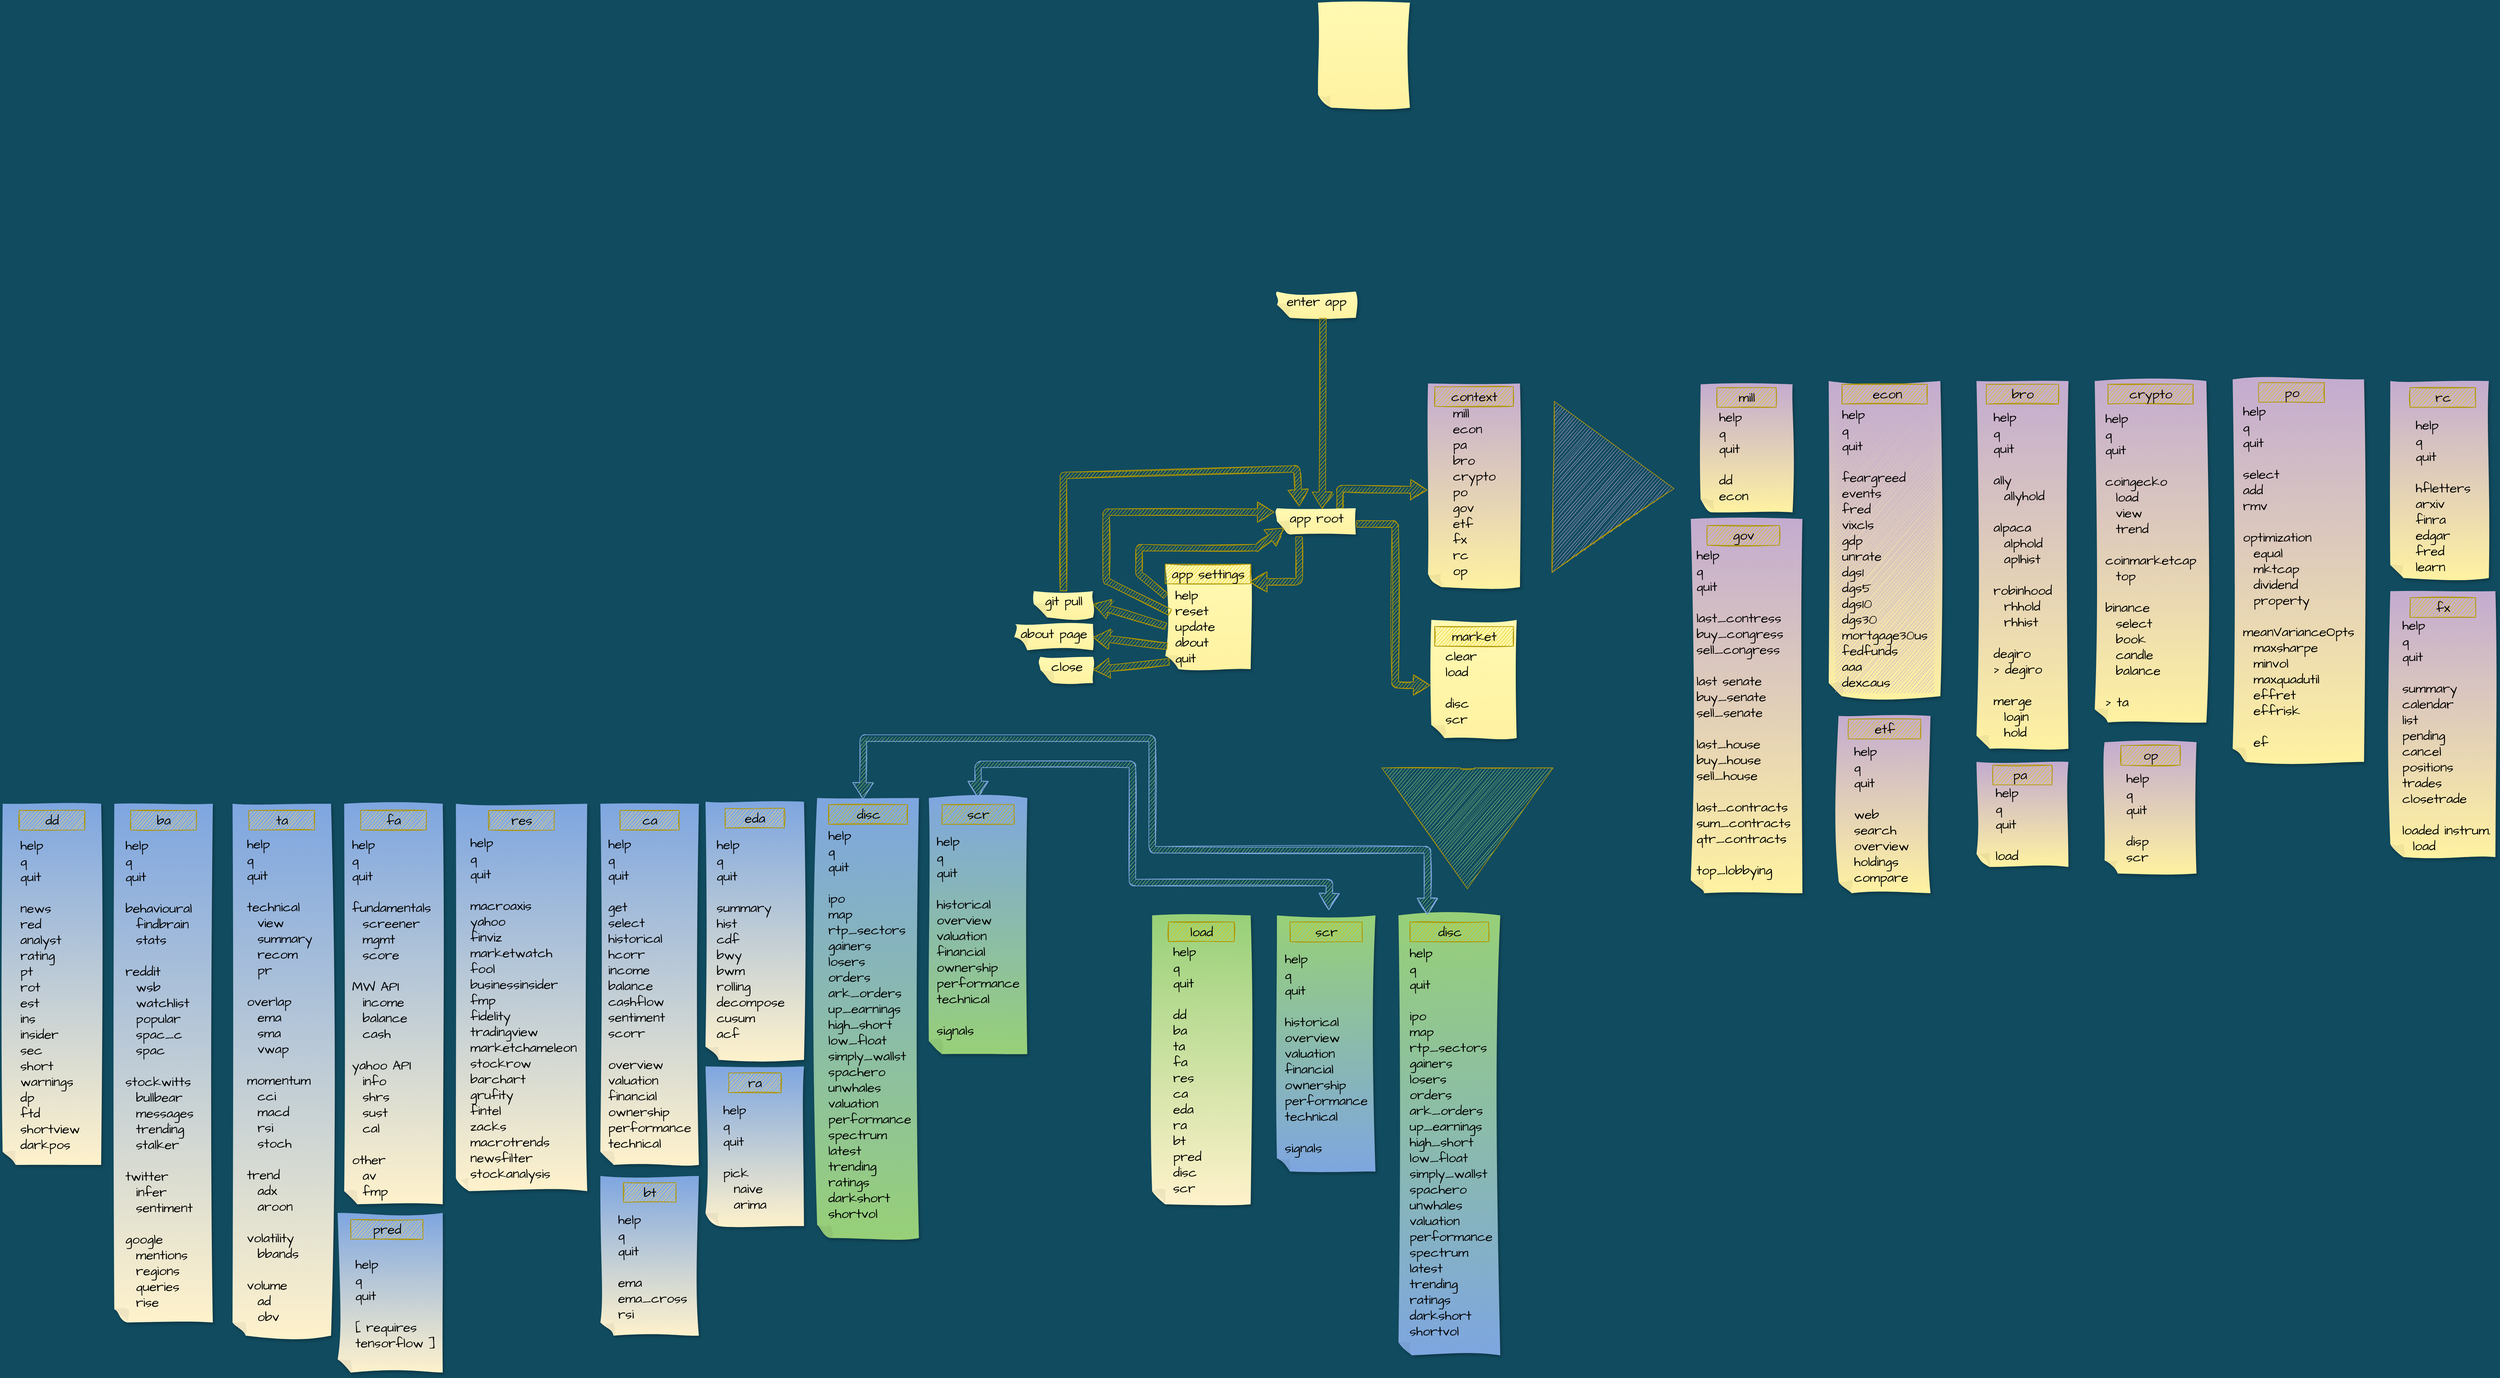 <mxfile version="14.7.1" type="github">
  <diagram id="B7SO6LhxgRQyWa8REr9t" name="Page-1">
    <mxGraphModel dx="6853" dy="3495" grid="1" gridSize="10" guides="1" tooltips="1" connect="1" arrows="1" fold="1" page="1" pageScale="1" pageWidth="850" pageHeight="1100" background="#114B5F" math="0" shadow="0">
      <root>
        <mxCell id="0" />
        <mxCell id="1" parent="0" />
        <mxCell id="mHLDe494p_YbO8qeRfrM-2" value="" style="shape=note;whiteSpace=wrap;html=1;backgroundOutline=1;darkOpacity=0.05;fillColor=#FFF9B2;strokeColor=none;fillStyle=solid;direction=west;gradientDirection=north;gradientColor=#FFF2A1;sketch=1;shadow=1;size=20;fontSize=24;jiggle=2;pointerEvents=1;hachureGap=4;fontFamily=Architects Daughter;fontSource=https%3A%2F%2Ffonts.googleapis.com%2Fcss%3Ffamily%3DArchitects%2BDaughter;" parent="1" vertex="1">
          <mxGeometry x="190" y="-120" width="120" height="40" as="geometry" />
        </mxCell>
        <mxCell id="mHLDe494p_YbO8qeRfrM-1" value="enter app" style="text;html=1;align=center;verticalAlign=middle;resizable=0;points=[];autosize=1;strokeColor=none;sketch=1;hachureGap=4;pointerEvents=0;fontFamily=Architects Daughter;fontSource=https%3A%2F%2Ffonts.googleapis.com%2Fcss%3Ffamily%3DArchitects%2BDaughter;fontSize=20;rotation=0;" parent="1" vertex="1">
          <mxGeometry x="195" y="-120" width="110" height="30" as="geometry" />
        </mxCell>
        <mxCell id="mHLDe494p_YbO8qeRfrM-3" value="" style="shape=note;whiteSpace=wrap;html=1;backgroundOutline=1;darkOpacity=0.05;fillColor=#FFF9B2;strokeColor=none;fillStyle=solid;direction=west;gradientDirection=north;gradientColor=#FFF2A1;sketch=1;shadow=1;size=20;fontSize=24;jiggle=2;pointerEvents=1;hachureGap=4;fontFamily=Architects Daughter;fontSource=https%3A%2F%2Ffonts.googleapis.com%2Fcss%3Ffamily%3DArchitects%2BDaughter;" parent="1" vertex="1">
          <mxGeometry x="20" y="295" width="130" height="160" as="geometry" />
        </mxCell>
        <mxCell id="mHLDe494p_YbO8qeRfrM-4" value="app settings" style="text;html=1;align=center;verticalAlign=middle;resizable=0;points=[];autosize=1;sketch=1;hachureGap=4;pointerEvents=0;fontFamily=Architects Daughter;fontSource=https%3A%2F%2Ffonts.googleapis.com%2Fcss%3Ffamily%3DArchitects%2BDaughter;fontSize=20;fillColor=#e3c800;strokeColor=#B09500;fontColor=#000000;" parent="1" vertex="1">
          <mxGeometry x="20" y="295" width="130" height="30" as="geometry" />
        </mxCell>
        <mxCell id="mHLDe494p_YbO8qeRfrM-5" value="&lt;div style=&quot;text-align: left&quot;&gt;&lt;span&gt;help&lt;/span&gt;&lt;/div&gt;&lt;div style=&quot;text-align: left&quot;&gt;&lt;span&gt;reset&lt;/span&gt;&lt;/div&gt;&lt;div style=&quot;text-align: left&quot;&gt;&lt;/div&gt;&lt;span style=&quot;text-align: left&quot;&gt;update&lt;/span&gt;&lt;div style=&quot;text-align: left&quot;&gt;&lt;span&gt;about&lt;/span&gt;&lt;/div&gt;&lt;div style=&quot;text-align: left&quot;&gt;&lt;span&gt;quit&lt;/span&gt;&lt;/div&gt;" style="text;html=1;resizable=0;autosize=1;align=center;verticalAlign=middle;points=[];fillColor=none;strokeColor=none;rounded=0;sketch=1;hachureGap=4;pointerEvents=0;fontFamily=Architects Daughter;fontSource=https%3A%2F%2Ffonts.googleapis.com%2Fcss%3Ffamily%3DArchitects%2BDaughter;fontSize=20;" parent="1" vertex="1">
          <mxGeometry x="25" y="325" width="80" height="130" as="geometry" />
        </mxCell>
        <mxCell id="mHLDe494p_YbO8qeRfrM-6" value="" style="edgeStyle=none;curved=1;rounded=0;sketch=1;orthogonalLoop=1;jettySize=auto;html=1;endArrow=open;sourcePerimeterSpacing=8;targetPerimeterSpacing=8;fontSize=16;shape=flexArrow;rounded=1;startSize=8;endSize=8;fontFamily=Architects Daughter;fontSource=https%3A%2F%2Ffonts.googleapis.com%2Fcss%3Ffamily%3DArchitects%2BDaughter;fillColor=#e3c800;strokeColor=#B09500;exitX=0.72;exitY=-0.075;exitDx=0;exitDy=0;exitPerimeter=0;entryX=0.995;entryY=0.905;entryDx=0;entryDy=0;entryPerimeter=0;" parent="1" edge="1" target="mHLDe494p_YbO8qeRfrM-4" source="mHLDe494p_YbO8qeRfrM-12">
          <mxGeometry width="140" relative="1" as="geometry">
            <mxPoint x="255" y="260" as="sourcePoint" />
            <mxPoint x="256" y="351" as="targetPoint" />
            <Array as="points">
              <mxPoint x="224" y="322" />
            </Array>
          </mxGeometry>
        </mxCell>
        <mxCell id="mHLDe494p_YbO8qeRfrM-7" value="" style="shape=note;whiteSpace=wrap;html=1;backgroundOutline=1;darkOpacity=0.05;strokeColor=none;fillStyle=solid;direction=west;gradientDirection=north;gradientColor=#FFF2A1;sketch=1;shadow=1;size=20;fontSize=24;jiggle=2;pointerEvents=1;hachureGap=4;fontFamily=Architects Daughter;fontSource=https%3A%2F%2Ffonts.googleapis.com%2Fcss%3Ffamily%3DArchitects%2BDaughter;fillColor=#C3ABD0;" parent="1" vertex="1">
          <mxGeometry x="420" y="20" width="140" height="310" as="geometry" />
        </mxCell>
        <mxCell id="mHLDe494p_YbO8qeRfrM-8" value="&amp;nbsp; context&amp;nbsp;&amp;nbsp;" style="text;html=1;align=center;verticalAlign=middle;resizable=0;points=[];autosize=1;strokeColor=#B09500;sketch=1;hachureGap=4;pointerEvents=0;fontFamily=Architects Daughter;fontSource=https%3A%2F%2Ffonts.googleapis.com%2Fcss%3Ffamily%3DArchitects%2BDaughter;fontSize=20;fillColor=#e3c800;fontColor=#000000;" parent="1" vertex="1">
          <mxGeometry x="430" y="25" width="120" height="30" as="geometry" />
        </mxCell>
        <mxCell id="mHLDe494p_YbO8qeRfrM-11" value="" style="edgeStyle=none;curved=1;rounded=0;sketch=1;orthogonalLoop=1;jettySize=auto;html=1;endArrow=open;sourcePerimeterSpacing=8;targetPerimeterSpacing=8;fontSize=16;shape=flexArrow;rounded=1;startSize=8;endSize=8;fontFamily=Architects Daughter;fontSource=https%3A%2F%2Ffonts.googleapis.com%2Fcss%3Ffamily%3DArchitects%2BDaughter;fillColor=#e3c800;strokeColor=#B09500;exitX=0.202;exitY=0.983;exitDx=0;exitDy=0;exitPerimeter=0;entryX=1.007;entryY=0.477;entryDx=0;entryDy=0;entryPerimeter=0;" parent="1" edge="1" target="mHLDe494p_YbO8qeRfrM-7" source="mHLDe494p_YbO8qeRfrM-12">
          <mxGeometry width="140" relative="1" as="geometry">
            <mxPoint x="325" y="230" as="sourcePoint" />
            <mxPoint x="385" y="230" as="targetPoint" />
            <Array as="points">
              <mxPoint x="286" y="180" />
            </Array>
          </mxGeometry>
        </mxCell>
        <mxCell id="mHLDe494p_YbO8qeRfrM-12" value="" style="shape=note;whiteSpace=wrap;html=1;backgroundOutline=1;darkOpacity=0.05;fillColor=#FFF9B2;strokeColor=none;fillStyle=solid;direction=west;gradientDirection=north;gradientColor=#FFF2A1;sketch=1;shadow=1;size=20;fontSize=24;jiggle=2;pointerEvents=1;hachureGap=4;fontFamily=Architects Daughter;fontSource=https%3A%2F%2Ffonts.googleapis.com%2Fcss%3Ffamily%3DArchitects%2BDaughter;" parent="1" vertex="1">
          <mxGeometry x="190" y="210" width="120" height="40" as="geometry" />
        </mxCell>
        <mxCell id="mHLDe494p_YbO8qeRfrM-13" value="app root" style="text;html=1;align=center;verticalAlign=middle;resizable=0;points=[];autosize=1;strokeColor=none;sketch=1;hachureGap=4;pointerEvents=0;fontFamily=Architects Daughter;fontSource=https%3A%2F%2Ffonts.googleapis.com%2Fcss%3Ffamily%3DArchitects%2BDaughter;fontSize=20;rotation=0;" parent="1" vertex="1">
          <mxGeometry x="200" y="210" width="100" height="30" as="geometry" />
        </mxCell>
        <mxCell id="mHLDe494p_YbO8qeRfrM-14" value="" style="edgeStyle=none;curved=1;rounded=0;sketch=1;orthogonalLoop=1;jettySize=auto;html=1;endArrow=open;sourcePerimeterSpacing=8;targetPerimeterSpacing=8;fontSize=16;shape=flexArrow;rounded=1;startSize=8;endSize=8;fontFamily=Architects Daughter;fontSource=https%3A%2F%2Ffonts.googleapis.com%2Fcss%3Ffamily%3DArchitects%2BDaughter;fillColor=#e3c800;strokeColor=#B09500;entryX=0.425;entryY=0.975;entryDx=0;entryDy=0;entryPerimeter=0;exitX=0;exitY=0;exitDx=50;exitDy=0;exitPerimeter=0;" parent="1" edge="1" target="mHLDe494p_YbO8qeRfrM-12" source="mHLDe494p_YbO8qeRfrM-2">
          <mxGeometry width="140" relative="1" as="geometry">
            <mxPoint x="110" y="230" as="sourcePoint" />
            <mxPoint x="180" y="230" as="targetPoint" />
            <Array as="points" />
          </mxGeometry>
        </mxCell>
        <mxCell id="mHLDe494p_YbO8qeRfrM-16" value="" style="edgeStyle=none;curved=1;rounded=0;sketch=1;orthogonalLoop=1;jettySize=auto;html=1;endArrow=open;sourcePerimeterSpacing=8;targetPerimeterSpacing=8;fontSize=16;shape=flexArrow;rounded=1;startSize=8;endSize=8;fontFamily=Architects Daughter;fontSource=https%3A%2F%2Ffonts.googleapis.com%2Fcss%3Ffamily%3DArchitects%2BDaughter;fillColor=#e3c800;strokeColor=#B09500;entryX=0;entryY=0;entryDx=110;entryDy=10;entryPerimeter=0;exitX=0.992;exitY=0.696;exitDx=0;exitDy=0;exitPerimeter=0;" parent="1" target="mHLDe494p_YbO8qeRfrM-12" edge="1" source="mHLDe494p_YbO8qeRfrM-3">
          <mxGeometry width="140" relative="1" as="geometry">
            <mxPoint x="190" y="370" as="sourcePoint" />
            <mxPoint x="220" y="258" as="targetPoint" />
            <Array as="points">
              <mxPoint x="-20" y="310" />
              <mxPoint x="-20" y="270" />
              <mxPoint x="160" y="270" />
            </Array>
          </mxGeometry>
        </mxCell>
        <mxCell id="mHLDe494p_YbO8qeRfrM-17" value="" style="shape=note;whiteSpace=wrap;html=1;backgroundOutline=1;darkOpacity=0.05;fillColor=#FFF9B2;strokeColor=none;fillStyle=solid;direction=west;gradientDirection=north;gradientColor=#FFF2A1;sketch=1;shadow=1;size=20;fontSize=24;jiggle=2;pointerEvents=1;hachureGap=4;fontFamily=Architects Daughter;fontSource=https%3A%2F%2Ffonts.googleapis.com%2Fcss%3Ffamily%3DArchitects%2BDaughter;" parent="1" vertex="1">
          <mxGeometry x="-180" y="336.25" width="90" height="40" as="geometry" />
        </mxCell>
        <mxCell id="mHLDe494p_YbO8qeRfrM-18" value="git pull" style="text;html=1;align=center;verticalAlign=middle;resizable=0;points=[];autosize=1;strokeColor=none;sketch=1;hachureGap=4;pointerEvents=0;fontFamily=Architects Daughter;fontSource=https%3A%2F%2Ffonts.googleapis.com%2Fcss%3Ffamily%3DArchitects%2BDaughter;fontSize=20;" parent="1" vertex="1">
          <mxGeometry x="-170" y="336.25" width="70" height="30" as="geometry" />
        </mxCell>
        <mxCell id="mHLDe494p_YbO8qeRfrM-22" value="" style="edgeStyle=none;curved=1;rounded=0;sketch=1;orthogonalLoop=1;jettySize=auto;html=1;endArrow=open;sourcePerimeterSpacing=8;targetPerimeterSpacing=8;fontSize=16;shape=flexArrow;rounded=1;startSize=8;endSize=8;fontFamily=Architects Daughter;fontSource=https%3A%2F%2Ffonts.googleapis.com%2Fcss%3Ffamily%3DArchitects%2BDaughter;fillColor=#e3c800;strokeColor=#B09500;entryX=0.24;entryY=-0.1;entryDx=0;entryDy=0;entryPerimeter=0;exitX=0.5;exitY=1;exitDx=0;exitDy=0;exitPerimeter=0;" parent="1" edge="1" target="mHLDe494p_YbO8qeRfrM-13" source="mHLDe494p_YbO8qeRfrM-17">
          <mxGeometry width="140" relative="1" as="geometry">
            <mxPoint x="70" y="400" as="sourcePoint" />
            <mxPoint x="180" y="240" as="targetPoint" />
            <Array as="points">
              <mxPoint x="-135" y="160" />
              <mxPoint x="220" y="150" />
            </Array>
          </mxGeometry>
        </mxCell>
        <mxCell id="mHLDe494p_YbO8qeRfrM-23" value="" style="shape=note;whiteSpace=wrap;html=1;backgroundOutline=1;darkOpacity=0.05;fillColor=#FFF9B2;strokeColor=none;fillStyle=solid;direction=west;gradientDirection=north;gradientColor=#FFF2A1;sketch=1;shadow=1;size=20;fontSize=24;jiggle=2;pointerEvents=1;hachureGap=4;fontFamily=Architects Daughter;fontSource=https%3A%2F%2Ffonts.googleapis.com%2Fcss%3Ffamily%3DArchitects%2BDaughter;" parent="1" vertex="1">
          <mxGeometry x="-210" y="386.25" width="120" height="40" as="geometry" />
        </mxCell>
        <mxCell id="mHLDe494p_YbO8qeRfrM-24" value="about page" style="text;html=1;align=center;verticalAlign=middle;resizable=0;points=[];autosize=1;strokeColor=none;sketch=1;hachureGap=4;pointerEvents=0;fontFamily=Architects Daughter;fontSource=https%3A%2F%2Ffonts.googleapis.com%2Fcss%3Ffamily%3DArchitects%2BDaughter;fontSize=20;" parent="1" vertex="1">
          <mxGeometry x="-210" y="386.25" width="120" height="30" as="geometry" />
        </mxCell>
        <mxCell id="mHLDe494p_YbO8qeRfrM-27" value="" style="edgeStyle=none;curved=1;rounded=0;sketch=1;orthogonalLoop=1;jettySize=auto;html=1;endArrow=open;sourcePerimeterSpacing=8;targetPerimeterSpacing=8;fontSize=16;shape=flexArrow;rounded=1;startSize=8;endSize=8;fontFamily=Architects Daughter;fontSource=https%3A%2F%2Ffonts.googleapis.com%2Fcss%3Ffamily%3DArchitects%2BDaughter;fillColor=#e3c800;strokeColor=#B09500;entryX=0;entryY=0.5;entryDx=0;entryDy=0;entryPerimeter=0;exitX=-0.019;exitY=0.733;exitDx=0;exitDy=0;exitPerimeter=0;" parent="1" source="mHLDe494p_YbO8qeRfrM-5" target="mHLDe494p_YbO8qeRfrM-23" edge="1">
          <mxGeometry width="140" relative="1" as="geometry">
            <mxPoint x="170" y="633.75" as="sourcePoint" />
            <mxPoint x="240" y="633.75" as="targetPoint" />
            <Array as="points" />
          </mxGeometry>
        </mxCell>
        <mxCell id="mHLDe494p_YbO8qeRfrM-28" value="" style="edgeStyle=none;curved=1;rounded=0;sketch=1;orthogonalLoop=1;jettySize=auto;html=1;endArrow=open;sourcePerimeterSpacing=8;targetPerimeterSpacing=8;fontSize=16;shape=flexArrow;rounded=1;startSize=8;endSize=8;fontFamily=Architects Daughter;fontSource=https%3A%2F%2Ffonts.googleapis.com%2Fcss%3Ffamily%3DArchitects%2BDaughter;fillColor=#e3c800;strokeColor=#B09500;entryX=0;entryY=0.5;entryDx=0;entryDy=0;entryPerimeter=0;exitX=0.991;exitY=0.408;exitDx=0;exitDy=0;exitPerimeter=0;" parent="1" target="mHLDe494p_YbO8qeRfrM-17" edge="1" source="mHLDe494p_YbO8qeRfrM-3">
          <mxGeometry width="140" relative="1" as="geometry">
            <mxPoint x="198.48" y="509.04" as="sourcePoint" />
            <mxPoint x="130" y="543.75" as="targetPoint" />
            <Array as="points" />
          </mxGeometry>
        </mxCell>
        <mxCell id="mHLDe494p_YbO8qeRfrM-29" value="" style="edgeStyle=none;curved=1;rounded=0;sketch=1;orthogonalLoop=1;jettySize=auto;html=1;endArrow=open;sourcePerimeterSpacing=8;targetPerimeterSpacing=8;fontSize=16;shape=flexArrow;rounded=1;startSize=8;endSize=8;fontFamily=Architects Daughter;fontSource=https%3A%2F%2Ffonts.googleapis.com%2Fcss%3Ffamily%3DArchitects%2BDaughter;fillColor=#e3c800;strokeColor=#B09500;exitX=0.033;exitY=0.336;exitDx=0;exitDy=0;exitPerimeter=0;entryX=1.035;entryY=0.854;entryDx=0;entryDy=0;entryPerimeter=0;" parent="1" source="mHLDe494p_YbO8qeRfrM-5" edge="1" target="mHLDe494p_YbO8qeRfrM-12">
          <mxGeometry width="140" relative="1" as="geometry">
            <mxPoint x="200" y="380" as="sourcePoint" />
            <mxPoint x="200" y="250" as="targetPoint" />
            <Array as="points">
              <mxPoint x="-70" y="320" />
              <mxPoint x="-70" y="216" />
            </Array>
          </mxGeometry>
        </mxCell>
        <mxCell id="mHLDe494p_YbO8qeRfrM-30" value="" style="shape=note;whiteSpace=wrap;html=1;backgroundOutline=1;darkOpacity=0.05;fillColor=#FFF9B2;strokeColor=none;fillStyle=solid;direction=west;gradientDirection=north;gradientColor=#FFF2A1;sketch=1;shadow=1;size=20;fontSize=24;jiggle=2;pointerEvents=1;hachureGap=4;fontFamily=Architects Daughter;fontSource=https%3A%2F%2Ffonts.googleapis.com%2Fcss%3Ffamily%3DArchitects%2BDaughter;" parent="1" vertex="1">
          <mxGeometry x="-170" y="436.25" width="80" height="40" as="geometry" />
        </mxCell>
        <mxCell id="mHLDe494p_YbO8qeRfrM-31" value="close" style="text;html=1;align=center;verticalAlign=middle;resizable=0;points=[];autosize=1;strokeColor=none;sketch=1;hachureGap=4;pointerEvents=0;fontFamily=Architects Daughter;fontSource=https%3A%2F%2Ffonts.googleapis.com%2Fcss%3Ffamily%3DArchitects%2BDaughter;fontSize=20;" parent="1" vertex="1">
          <mxGeometry x="-160" y="436.25" width="60" height="30" as="geometry" />
        </mxCell>
        <mxCell id="mHLDe494p_YbO8qeRfrM-32" value="" style="edgeStyle=none;curved=1;rounded=0;sketch=1;orthogonalLoop=1;jettySize=auto;html=1;endArrow=open;sourcePerimeterSpacing=8;targetPerimeterSpacing=8;fontSize=16;shape=flexArrow;rounded=1;startSize=8;endSize=8;fontFamily=Architects Daughter;fontSource=https%3A%2F%2Ffonts.googleapis.com%2Fcss%3Ffamily%3DArchitects%2BDaughter;fillColor=#e3c800;strokeColor=#B09500;entryX=0;entryY=0.5;entryDx=0;entryDy=0;entryPerimeter=0;exitX=0.951;exitY=0.07;exitDx=0;exitDy=0;exitPerimeter=0;" parent="1" target="mHLDe494p_YbO8qeRfrM-30" edge="1" source="mHLDe494p_YbO8qeRfrM-3">
          <mxGeometry width="140" relative="1" as="geometry">
            <mxPoint x="208" y="563.75" as="sourcePoint" />
            <mxPoint x="250" y="688.46" as="targetPoint" />
            <Array as="points" />
          </mxGeometry>
        </mxCell>
        <mxCell id="mHLDe494p_YbO8qeRfrM-33" value="" style="shape=note;whiteSpace=wrap;html=1;backgroundOutline=1;darkOpacity=0.05;strokeColor=none;fillStyle=solid;direction=west;gradientDirection=north;gradientColor=#FFF2A1;sketch=1;shadow=1;size=20;fontSize=24;jiggle=2;pointerEvents=1;hachureGap=4;fontFamily=Architects Daughter;fontSource=https%3A%2F%2Ffonts.googleapis.com%2Fcss%3Ffamily%3DArchitects%2BDaughter;fillColor=#C3ABD0;" parent="1" vertex="1">
          <mxGeometry x="835" y="21.25" width="140" height="195" as="geometry" />
        </mxCell>
        <mxCell id="mHLDe494p_YbO8qeRfrM-34" value="&lt;div style=&quot;text-align: left&quot;&gt;&lt;span&gt;help&lt;/span&gt;&lt;/div&gt;&lt;div style=&quot;text-align: left&quot;&gt;&lt;span&gt;q&lt;/span&gt;&lt;/div&gt;&lt;div style=&quot;text-align: left&quot;&gt;&lt;span&gt;quit&lt;/span&gt;&lt;/div&gt;&lt;div style=&quot;text-align: left&quot;&gt;&lt;span&gt;&lt;br&gt;&lt;/span&gt;&lt;/div&gt;&lt;div style=&quot;text-align: left&quot;&gt;&lt;span&gt;dd&lt;/span&gt;&lt;/div&gt;&lt;div style=&quot;text-align: left&quot;&gt;&lt;span&gt;econ&lt;/span&gt;&lt;/div&gt;" style="text;html=1;align=center;verticalAlign=middle;resizable=0;points=[];autosize=1;strokeColor=none;sketch=1;hachureGap=4;pointerEvents=0;fontFamily=Architects Daughter;fontSource=https%3A%2F%2Ffonts.googleapis.com%2Fcss%3Ffamily%3DArchitects%2BDaughter;fontSize=20;" parent="1" vertex="1">
          <mxGeometry x="855" y="56.25" width="60" height="150" as="geometry" />
        </mxCell>
        <mxCell id="mHLDe494p_YbO8qeRfrM-35" value="&amp;nbsp; &amp;nbsp;mill&amp;nbsp; &amp;nbsp;" style="text;html=1;align=center;verticalAlign=middle;resizable=0;points=[];autosize=1;strokeColor=#B09500;sketch=1;hachureGap=4;pointerEvents=0;fontFamily=Architects Daughter;fontSource=https%3A%2F%2Ffonts.googleapis.com%2Fcss%3Ffamily%3DArchitects%2BDaughter;fontSize=20;fillColor=#e3c800;fontColor=#000000;" parent="1" vertex="1">
          <mxGeometry x="860" y="26.25" width="90" height="30" as="geometry" />
        </mxCell>
        <mxCell id="mHLDe494p_YbO8qeRfrM-37" value="&lt;div style=&quot;text-align: left&quot;&gt;mill&lt;/div&gt;&lt;div style=&quot;text-align: left&quot;&gt;econ&lt;/div&gt;&lt;div style=&quot;text-align: left&quot;&gt;pa&lt;/div&gt;&lt;div style=&quot;text-align: left&quot;&gt;bro&lt;/div&gt;&lt;div style=&quot;text-align: left&quot;&gt;crypto&lt;/div&gt;&lt;div style=&quot;text-align: left&quot;&gt;po&lt;/div&gt;&lt;div style=&quot;text-align: left&quot;&gt;gov&lt;/div&gt;&lt;div style=&quot;text-align: left&quot;&gt;etf&lt;/div&gt;&lt;div style=&quot;text-align: left&quot;&gt;fx&lt;/div&gt;&lt;div style=&quot;text-align: left&quot;&gt;rc&lt;/div&gt;&lt;div style=&quot;text-align: left&quot;&gt;op&lt;/div&gt;" style="text;html=1;align=center;verticalAlign=middle;resizable=0;points=[];autosize=1;strokeColor=none;sketch=1;hachureGap=4;pointerEvents=0;fontFamily=Architects Daughter;fontSource=https%3A%2F%2Ffonts.googleapis.com%2Fcss%3Ffamily%3DArchitects%2BDaughter;fontSize=20;" parent="1" vertex="1">
          <mxGeometry x="450" y="50" width="80" height="270" as="geometry" />
        </mxCell>
        <mxCell id="mHLDe494p_YbO8qeRfrM-38" value="" style="edgeStyle=none;curved=1;rounded=0;sketch=1;orthogonalLoop=1;jettySize=auto;html=1;endArrow=open;sourcePerimeterSpacing=8;targetPerimeterSpacing=8;fontSize=16;shape=flexArrow;rounded=1;startSize=8;endSize=61.04;fontFamily=Architects Daughter;fontSource=https%3A%2F%2Ffonts.googleapis.com%2Fcss%3Ffamily%3DArchitects%2BDaughter;strokeColor=#B09500;endWidth=239.167;fillColor=#C3ABD0;width=20.667;" parent="1" edge="1">
          <mxGeometry width="140" relative="1" as="geometry">
            <mxPoint x="610.0" y="177.5" as="sourcePoint" />
            <mxPoint x="795" y="180" as="targetPoint" />
            <Array as="points" />
          </mxGeometry>
        </mxCell>
        <mxCell id="mHLDe494p_YbO8qeRfrM-39" value="" style="shape=note;whiteSpace=wrap;html=1;backgroundOutline=1;darkOpacity=0.05;strokeColor=none;fillStyle=solid;direction=west;gradientDirection=north;gradientColor=#FFF2A1;sketch=1;shadow=1;size=20;fontSize=24;jiggle=2;pointerEvents=1;hachureGap=4;fontFamily=Architects Daughter;fontSource=https%3A%2F%2Ffonts.googleapis.com%2Fcss%3Ffamily%3DArchitects%2BDaughter;fillColor=#C3ABD0;" parent="1" vertex="1">
          <mxGeometry x="1030" y="16.25" width="170" height="480" as="geometry" />
        </mxCell>
        <mxCell id="mHLDe494p_YbO8qeRfrM-40" value="&lt;div style=&quot;text-align: left&quot;&gt;help&lt;/div&gt;&lt;div style=&quot;text-align: left&quot;&gt;q&lt;/div&gt;&lt;div style=&quot;text-align: left&quot;&gt;quit&lt;/div&gt;&lt;div style=&quot;text-align: left&quot;&gt;&lt;br&gt;&lt;/div&gt;&lt;div style=&quot;text-align: left&quot;&gt;feargreed&lt;/div&gt;&lt;div style=&quot;text-align: left&quot;&gt;events&lt;/div&gt;&lt;div style=&quot;text-align: left&quot;&gt;fred&lt;/div&gt;&lt;div style=&quot;text-align: left&quot;&gt;vixcls&lt;/div&gt;&lt;div style=&quot;text-align: left&quot;&gt;gdp&lt;/div&gt;&lt;div style=&quot;text-align: left&quot;&gt;unrate&lt;/div&gt;&lt;div style=&quot;text-align: left&quot;&gt;dgs1&lt;/div&gt;&lt;div style=&quot;text-align: left&quot;&gt;dgs5&lt;/div&gt;&lt;div style=&quot;text-align: left&quot;&gt;dgs10&lt;/div&gt;&lt;div style=&quot;text-align: left&quot;&gt;dgs30&lt;/div&gt;&lt;div style=&quot;text-align: left&quot;&gt;mortgage30us&lt;/div&gt;&lt;div style=&quot;text-align: left&quot;&gt;fedfunds&lt;/div&gt;&lt;div style=&quot;text-align: left&quot;&gt;aaa&lt;/div&gt;&lt;div style=&quot;text-align: left&quot;&gt;dexcaus&lt;/div&gt;" style="text;html=1;align=center;verticalAlign=middle;resizable=0;points=[];autosize=1;strokeColor=none;sketch=1;hachureGap=4;pointerEvents=0;fontFamily=Architects Daughter;fontSource=https%3A%2F%2Ffonts.googleapis.com%2Fcss%3Ffamily%3DArchitects%2BDaughter;fontSize=20;fillColor=#C3ABD0;" parent="1" vertex="1">
          <mxGeometry x="1040" y="51.25" width="150" height="440" as="geometry" />
        </mxCell>
        <mxCell id="mHLDe494p_YbO8qeRfrM-41" value="&amp;nbsp; &amp;nbsp; &amp;nbsp;econ&amp;nbsp; &amp;nbsp;&amp;nbsp;" style="text;html=1;align=center;verticalAlign=middle;resizable=0;points=[];autosize=1;strokeColor=#B09500;sketch=1;hachureGap=4;pointerEvents=0;fontFamily=Architects Daughter;fontSource=https%3A%2F%2Ffonts.googleapis.com%2Fcss%3Ffamily%3DArchitects%2BDaughter;fontSize=20;fillColor=#e3c800;fontColor=#000000;" parent="1" vertex="1">
          <mxGeometry x="1050" y="21.25" width="130" height="30" as="geometry" />
        </mxCell>
        <mxCell id="mHLDe494p_YbO8qeRfrM-42" value="" style="shape=note;whiteSpace=wrap;html=1;backgroundOutline=1;darkOpacity=0.05;strokeColor=none;fillStyle=solid;direction=west;gradientDirection=north;gradientColor=#FFF2A1;sketch=1;shadow=1;size=20;fontSize=24;jiggle=2;pointerEvents=1;hachureGap=4;fontFamily=Architects Daughter;fontSource=https%3A%2F%2Ffonts.googleapis.com%2Fcss%3Ffamily%3DArchitects%2BDaughter;fillColor=#C3ABD0;" parent="1" vertex="1">
          <mxGeometry x="1255" y="596.25" width="140" height="160" as="geometry" />
        </mxCell>
        <mxCell id="mHLDe494p_YbO8qeRfrM-43" value="&lt;div style=&quot;text-align: left&quot;&gt;help&lt;/div&gt;&lt;div style=&quot;text-align: left&quot;&gt;q&lt;/div&gt;&lt;div style=&quot;text-align: left&quot;&gt;quit&lt;/div&gt;&lt;div style=&quot;text-align: left&quot;&gt;&lt;br&gt;&lt;/div&gt;&lt;div style=&quot;text-align: left&quot;&gt;load&amp;nbsp;&lt;/div&gt;" style="text;html=1;align=center;verticalAlign=middle;resizable=0;points=[];autosize=1;strokeColor=none;sketch=1;hachureGap=4;pointerEvents=0;fontFamily=Architects Daughter;fontSource=https%3A%2F%2Ffonts.googleapis.com%2Fcss%3Ffamily%3DArchitects%2BDaughter;fontSize=20;" parent="1" vertex="1">
          <mxGeometry x="1275" y="626.25" width="60" height="130" as="geometry" />
        </mxCell>
        <mxCell id="mHLDe494p_YbO8qeRfrM-44" value="&amp;nbsp; &amp;nbsp;pa&amp;nbsp; &amp;nbsp;&amp;nbsp;" style="text;html=1;align=center;verticalAlign=middle;resizable=0;points=[];autosize=1;strokeColor=#B09500;sketch=1;hachureGap=4;pointerEvents=0;fontFamily=Architects Daughter;fontSource=https%3A%2F%2Ffonts.googleapis.com%2Fcss%3Ffamily%3DArchitects%2BDaughter;fontSize=20;fillColor=#e3c800;fontColor=#000000;" parent="1" vertex="1">
          <mxGeometry x="1280" y="601.25" width="90" height="30" as="geometry" />
        </mxCell>
        <mxCell id="mHLDe494p_YbO8qeRfrM-45" value="" style="shape=note;whiteSpace=wrap;html=1;backgroundOutline=1;darkOpacity=0.05;strokeColor=none;fillStyle=solid;direction=west;gradientDirection=north;gradientColor=#FFF2A1;sketch=1;shadow=1;size=20;fontSize=24;jiggle=2;pointerEvents=1;hachureGap=4;fontFamily=Architects Daughter;fontSource=https%3A%2F%2Ffonts.googleapis.com%2Fcss%3Ffamily%3DArchitects%2BDaughter;fillColor=#C3ABD0;" parent="1" vertex="1">
          <mxGeometry x="1255" y="16.25" width="140" height="560" as="geometry" />
        </mxCell>
        <mxCell id="mHLDe494p_YbO8qeRfrM-46" value="&lt;div style=&quot;text-align: left&quot;&gt;&lt;span&gt;help&lt;/span&gt;&lt;/div&gt;&lt;div style=&quot;text-align: left&quot;&gt;&lt;span&gt;q&lt;/span&gt;&lt;/div&gt;&lt;div style=&quot;text-align: left&quot;&gt;&lt;span&gt;quit&lt;/span&gt;&lt;/div&gt;&lt;div style=&quot;text-align: left&quot;&gt;&lt;br&gt;&lt;/div&gt;&lt;div style=&quot;text-align: left&quot;&gt;ally&lt;/div&gt;&lt;div style=&quot;text-align: left&quot;&gt;&amp;nbsp; allyhold&lt;/div&gt;&lt;div style=&quot;text-align: left&quot;&gt;&lt;br&gt;&lt;/div&gt;&lt;div style=&quot;text-align: left&quot;&gt;alpaca&lt;/div&gt;&lt;div style=&quot;text-align: left&quot;&gt;&amp;nbsp; alphold&lt;/div&gt;&lt;div style=&quot;text-align: left&quot;&gt;&amp;nbsp; aplhist&lt;/div&gt;&lt;div style=&quot;text-align: left&quot;&gt;&lt;br&gt;&lt;/div&gt;&lt;div style=&quot;text-align: left&quot;&gt;robinhood&lt;/div&gt;&lt;div style=&quot;text-align: left&quot;&gt;&amp;nbsp; rhhold&lt;/div&gt;&lt;div style=&quot;text-align: left&quot;&gt;&amp;nbsp; rhhist&lt;/div&gt;&lt;div style=&quot;text-align: left&quot;&gt;&lt;br&gt;&lt;/div&gt;&lt;div style=&quot;text-align: left&quot;&gt;degiro&lt;/div&gt;&lt;div style=&quot;text-align: left&quot;&gt;&amp;gt; degiro&lt;/div&gt;&lt;div style=&quot;text-align: left&quot;&gt;&lt;br&gt;&lt;/div&gt;&lt;div style=&quot;text-align: left&quot;&gt;merge&lt;/div&gt;&lt;div style=&quot;text-align: left&quot;&gt;&amp;nbsp; login&lt;/div&gt;&lt;div style=&quot;text-align: left&quot;&gt;&amp;nbsp; hold&lt;/div&gt;" style="text;html=1;align=center;verticalAlign=middle;resizable=0;points=[];autosize=1;strokeColor=none;sketch=1;hachureGap=4;pointerEvents=0;fontFamily=Architects Daughter;fontSource=https%3A%2F%2Ffonts.googleapis.com%2Fcss%3Ffamily%3DArchitects%2BDaughter;fontSize=20;" parent="1" vertex="1">
          <mxGeometry x="1275" y="56.25" width="100" height="510" as="geometry" />
        </mxCell>
        <mxCell id="mHLDe494p_YbO8qeRfrM-47" value="&amp;nbsp; &amp;nbsp; bro&amp;nbsp; &amp;nbsp;&amp;nbsp;" style="text;html=1;align=center;verticalAlign=middle;resizable=0;points=[];autosize=1;strokeColor=#B09500;sketch=1;hachureGap=4;pointerEvents=0;fontFamily=Architects Daughter;fontSource=https%3A%2F%2Ffonts.googleapis.com%2Fcss%3Ffamily%3DArchitects%2BDaughter;fontSize=20;fillColor=#e3c800;fontColor=#000000;" parent="1" vertex="1">
          <mxGeometry x="1270" y="21.25" width="110" height="30" as="geometry" />
        </mxCell>
        <mxCell id="mHLDe494p_YbO8qeRfrM-48" value="" style="shape=note;whiteSpace=wrap;html=1;backgroundOutline=1;darkOpacity=0.05;strokeColor=none;fillStyle=solid;direction=west;gradientDirection=north;gradientColor=#FFF2A1;sketch=1;shadow=1;size=20;fontSize=24;jiggle=2;pointerEvents=1;hachureGap=4;fontFamily=Architects Daughter;fontSource=https%3A%2F%2Ffonts.googleapis.com%2Fcss%3Ffamily%3DArchitects%2BDaughter;fillColor=#C3ABD0;" parent="1" vertex="1">
          <mxGeometry x="1435" y="16.25" width="170" height="520" as="geometry" />
        </mxCell>
        <mxCell id="mHLDe494p_YbO8qeRfrM-49" value="&lt;div style=&quot;text-align: left&quot;&gt;help&lt;/div&gt;&lt;div style=&quot;text-align: left&quot;&gt;q&lt;/div&gt;&lt;div style=&quot;text-align: left&quot;&gt;quit&lt;/div&gt;&lt;div style=&quot;text-align: left&quot;&gt;&lt;br&gt;&lt;/div&gt;&lt;div style=&quot;text-align: left&quot;&gt;coingecko&lt;/div&gt;&lt;div style=&quot;text-align: left&quot;&gt;&amp;nbsp; load&lt;/div&gt;&lt;div style=&quot;text-align: left&quot;&gt;&amp;nbsp; view&lt;/div&gt;&lt;div style=&quot;text-align: left&quot;&gt;&amp;nbsp; trend&lt;/div&gt;&lt;div style=&quot;text-align: left&quot;&gt;&lt;br&gt;&lt;/div&gt;&lt;div style=&quot;text-align: left&quot;&gt;coinmarketcap&lt;/div&gt;&lt;div style=&quot;text-align: left&quot;&gt;&amp;nbsp; top&lt;/div&gt;&lt;div style=&quot;text-align: left&quot;&gt;&lt;br&gt;&lt;/div&gt;&lt;div style=&quot;text-align: left&quot;&gt;binance&lt;/div&gt;&lt;div style=&quot;text-align: left&quot;&gt;&amp;nbsp; select&lt;/div&gt;&lt;div style=&quot;text-align: left&quot;&gt;&amp;nbsp; book&lt;/div&gt;&lt;div style=&quot;text-align: left&quot;&gt;&amp;nbsp; candle&lt;/div&gt;&lt;div style=&quot;text-align: left&quot;&gt;&amp;nbsp; balance&lt;/div&gt;&lt;div style=&quot;text-align: left&quot;&gt;&lt;br&gt;&lt;/div&gt;&lt;div style=&quot;text-align: left&quot;&gt;&amp;gt; ta&lt;/div&gt;&lt;div style=&quot;text-align: left&quot;&gt;&lt;br&gt;&lt;/div&gt;" style="text;html=1;align=center;verticalAlign=middle;resizable=0;points=[];autosize=1;strokeColor=none;sketch=1;hachureGap=4;pointerEvents=0;fontFamily=Architects Daughter;fontSource=https%3A%2F%2Ffonts.googleapis.com%2Fcss%3Ffamily%3DArchitects%2BDaughter;fontSize=20;" parent="1" vertex="1">
          <mxGeometry x="1445" y="56.25" width="150" height="490" as="geometry" />
        </mxCell>
        <mxCell id="mHLDe494p_YbO8qeRfrM-50" value="&amp;nbsp; &amp;nbsp;crypto&amp;nbsp; &amp;nbsp;" style="text;html=1;align=center;verticalAlign=middle;resizable=0;points=[];autosize=1;strokeColor=#B09500;sketch=1;hachureGap=4;pointerEvents=0;fontFamily=Architects Daughter;fontSource=https%3A%2F%2Ffonts.googleapis.com%2Fcss%3Ffamily%3DArchitects%2BDaughter;fontSize=20;fillColor=#e3c800;fontColor=#000000;" parent="1" vertex="1">
          <mxGeometry x="1455" y="21.25" width="130" height="30" as="geometry" />
        </mxCell>
        <mxCell id="mHLDe494p_YbO8qeRfrM-51" value="" style="shape=note;whiteSpace=wrap;html=1;backgroundOutline=1;darkOpacity=0.05;strokeColor=none;fillStyle=solid;direction=west;gradientDirection=north;gradientColor=#FFF2A1;sketch=1;shadow=1;size=20;fontSize=24;jiggle=2;pointerEvents=1;hachureGap=4;fontFamily=Architects Daughter;fontSource=https%3A%2F%2Ffonts.googleapis.com%2Fcss%3Ffamily%3DArchitects%2BDaughter;fillColor=#C3ABD0;" parent="1" vertex="1">
          <mxGeometry x="1645" y="13.75" width="200" height="582.5" as="geometry" />
        </mxCell>
        <mxCell id="mHLDe494p_YbO8qeRfrM-52" value="&lt;div style=&quot;text-align: left&quot;&gt;&lt;span&gt;help&lt;/span&gt;&lt;/div&gt;&lt;div style=&quot;text-align: left&quot;&gt;&lt;span&gt;q&lt;/span&gt;&lt;/div&gt;&lt;div style=&quot;text-align: left&quot;&gt;&lt;span&gt;quit&lt;/span&gt;&lt;/div&gt;&lt;div style=&quot;text-align: left&quot;&gt;&lt;span&gt;&lt;br&gt;&lt;/span&gt;&lt;/div&gt;&lt;div style=&quot;text-align: left&quot;&gt;select&lt;/div&gt;&lt;div style=&quot;text-align: left&quot;&gt;add&lt;/div&gt;&lt;div style=&quot;text-align: left&quot;&gt;rmv&lt;/div&gt;&lt;div style=&quot;text-align: left&quot;&gt;&lt;br&gt;&lt;/div&gt;&lt;div style=&quot;text-align: left&quot;&gt;optimization&lt;/div&gt;&lt;div style=&quot;text-align: left&quot;&gt;&amp;nbsp; equal&lt;/div&gt;&lt;div style=&quot;text-align: left&quot;&gt;&amp;nbsp; mktcap&lt;/div&gt;&lt;div style=&quot;text-align: left&quot;&gt;&amp;nbsp; dividend&lt;/div&gt;&lt;div style=&quot;text-align: left&quot;&gt;&amp;nbsp; property&lt;/div&gt;&lt;div style=&quot;text-align: left&quot;&gt;&lt;br&gt;&lt;/div&gt;&lt;div style=&quot;text-align: left&quot;&gt;meanVarianceOpts&lt;/div&gt;&lt;div style=&quot;text-align: left&quot;&gt;&amp;nbsp; maxsharpe&lt;/div&gt;&lt;div style=&quot;text-align: left&quot;&gt;&amp;nbsp; minvol&lt;/div&gt;&lt;div style=&quot;text-align: left&quot;&gt;&amp;nbsp; maxquadutil&lt;/div&gt;&lt;div style=&quot;text-align: left&quot;&gt;&amp;nbsp; effret&lt;/div&gt;&lt;div style=&quot;text-align: left&quot;&gt;&amp;nbsp; effrisk&lt;/div&gt;&lt;div style=&quot;text-align: left&quot;&gt;&lt;br&gt;&lt;/div&gt;&lt;div style=&quot;text-align: left&quot;&gt;&amp;nbsp; ef&lt;/div&gt;" style="text;html=1;align=center;verticalAlign=middle;resizable=0;points=[];autosize=1;strokeColor=none;sketch=1;hachureGap=4;pointerEvents=0;fontFamily=Architects Daughter;fontSource=https%3A%2F%2Ffonts.googleapis.com%2Fcss%3Ffamily%3DArchitects%2BDaughter;fontSize=20;" parent="1" vertex="1">
          <mxGeometry x="1650" y="48.75" width="190" height="530" as="geometry" />
        </mxCell>
        <mxCell id="mHLDe494p_YbO8qeRfrM-53" value="&amp;nbsp; &amp;nbsp; po&amp;nbsp; &amp;nbsp;&amp;nbsp;" style="text;html=1;align=center;verticalAlign=middle;resizable=0;points=[];autosize=1;strokeColor=#B09500;sketch=1;hachureGap=4;pointerEvents=0;fontFamily=Architects Daughter;fontSource=https%3A%2F%2Ffonts.googleapis.com%2Fcss%3Ffamily%3DArchitects%2BDaughter;fontSize=20;fillColor=#e3c800;fontColor=#000000;" parent="1" vertex="1">
          <mxGeometry x="1685" y="18.75" width="100" height="30" as="geometry" />
        </mxCell>
        <mxCell id="mHLDe494p_YbO8qeRfrM-54" value="" style="shape=note;whiteSpace=wrap;html=1;backgroundOutline=1;darkOpacity=0.05;strokeColor=none;fillStyle=solid;direction=west;gradientDirection=north;gradientColor=#FFF2A1;sketch=1;shadow=1;size=20;fontSize=24;jiggle=2;pointerEvents=1;hachureGap=4;fontFamily=Architects Daughter;fontSource=https%3A%2F%2Ffonts.googleapis.com%2Fcss%3Ffamily%3DArchitects%2BDaughter;fillColor=#C3ABD0;" parent="1" vertex="1">
          <mxGeometry x="820" y="226.25" width="170" height="570" as="geometry" />
        </mxCell>
        <mxCell id="mHLDe494p_YbO8qeRfrM-55" value="&lt;div style=&quot;text-align: left&quot;&gt;&lt;span&gt;help&lt;/span&gt;&lt;/div&gt;&lt;div style=&quot;text-align: left&quot;&gt;&lt;span&gt;q&lt;/span&gt;&lt;/div&gt;&lt;div style=&quot;text-align: left&quot;&gt;&lt;span&gt;quit&lt;/span&gt;&lt;/div&gt;&lt;div style=&quot;text-align: left&quot;&gt;&lt;span&gt;&lt;br&gt;&lt;/span&gt;&lt;/div&gt;&lt;div style=&quot;text-align: left&quot;&gt;last_contress&lt;/div&gt;&lt;div style=&quot;text-align: left&quot;&gt;buy_congress&lt;/div&gt;&lt;div style=&quot;text-align: left&quot;&gt;sell_congress&lt;/div&gt;&lt;div style=&quot;text-align: left&quot;&gt;&lt;br&gt;&lt;/div&gt;&lt;div style=&quot;text-align: left&quot;&gt;last senate&lt;/div&gt;&lt;div style=&quot;text-align: left&quot;&gt;buy_senate&lt;/div&gt;&lt;div style=&quot;text-align: left&quot;&gt;sell_senate&lt;/div&gt;&lt;div style=&quot;text-align: left&quot;&gt;&lt;br&gt;&lt;/div&gt;&lt;div style=&quot;text-align: left&quot;&gt;last_house&lt;/div&gt;&lt;div style=&quot;text-align: left&quot;&gt;buy_house&lt;/div&gt;&lt;div style=&quot;text-align: left&quot;&gt;sell_house&lt;/div&gt;&lt;div style=&quot;text-align: left&quot;&gt;&lt;br&gt;&lt;/div&gt;&lt;div style=&quot;text-align: left&quot;&gt;last_contracts&lt;/div&gt;&lt;div style=&quot;text-align: left&quot;&gt;sum_contracts&lt;/div&gt;&lt;div style=&quot;text-align: left&quot;&gt;qtr_contracts&lt;/div&gt;&lt;div style=&quot;text-align: left&quot;&gt;&lt;br&gt;&lt;/div&gt;&lt;div style=&quot;text-align: left&quot;&gt;top_lobbying&lt;/div&gt;" style="text;html=1;align=center;verticalAlign=middle;resizable=0;points=[];autosize=1;strokeColor=none;sketch=1;hachureGap=4;pointerEvents=0;fontFamily=Architects Daughter;fontSource=https%3A%2F%2Ffonts.googleapis.com%2Fcss%3Ffamily%3DArchitects%2BDaughter;fontSize=20;" parent="1" vertex="1">
          <mxGeometry x="820" y="266.25" width="160" height="510" as="geometry" />
        </mxCell>
        <mxCell id="mHLDe494p_YbO8qeRfrM-56" value="&amp;nbsp; &amp;nbsp; gov&amp;nbsp; &amp;nbsp;&amp;nbsp;" style="text;html=1;align=center;verticalAlign=middle;resizable=0;points=[];autosize=1;strokeColor=#B09500;sketch=1;hachureGap=4;pointerEvents=0;fontFamily=Architects Daughter;fontSource=https%3A%2F%2Ffonts.googleapis.com%2Fcss%3Ffamily%3DArchitects%2BDaughter;fontSize=20;fillColor=#e3c800;fontColor=#000000;" parent="1" vertex="1">
          <mxGeometry x="845" y="236.25" width="110" height="30" as="geometry" />
        </mxCell>
        <mxCell id="mHLDe494p_YbO8qeRfrM-57" value="" style="shape=note;whiteSpace=wrap;html=1;backgroundOutline=1;darkOpacity=0.05;strokeColor=none;fillStyle=solid;direction=west;gradientDirection=north;gradientColor=#FFF2A1;sketch=1;shadow=1;size=20;fontSize=24;jiggle=2;pointerEvents=1;hachureGap=4;fontFamily=Architects Daughter;fontSource=https%3A%2F%2Ffonts.googleapis.com%2Fcss%3Ffamily%3DArchitects%2BDaughter;fillColor=#C3ABD0;" parent="1" vertex="1">
          <mxGeometry x="1045" y="526.25" width="140" height="270" as="geometry" />
        </mxCell>
        <mxCell id="mHLDe494p_YbO8qeRfrM-58" value="&lt;div style=&quot;text-align: left&quot;&gt;help&lt;/div&gt;&lt;div style=&quot;text-align: left&quot;&gt;q&lt;/div&gt;&lt;div style=&quot;text-align: left&quot;&gt;quit&lt;/div&gt;&lt;div style=&quot;text-align: left&quot;&gt;&lt;br&gt;&lt;/div&gt;&lt;div style=&quot;text-align: left&quot;&gt;web&lt;/div&gt;&lt;div style=&quot;text-align: left&quot;&gt;search&lt;/div&gt;&lt;div style=&quot;text-align: left&quot;&gt;overview&lt;/div&gt;&lt;div style=&quot;text-align: left&quot;&gt;holdings&lt;/div&gt;&lt;div style=&quot;text-align: left&quot;&gt;compare&lt;/div&gt;" style="text;html=1;align=center;verticalAlign=middle;resizable=0;points=[];autosize=1;strokeColor=none;sketch=1;hachureGap=4;pointerEvents=0;fontFamily=Architects Daughter;fontSource=https%3A%2F%2Ffonts.googleapis.com%2Fcss%3Ffamily%3DArchitects%2BDaughter;fontSize=20;" parent="1" vertex="1">
          <mxGeometry x="1060" y="566.25" width="100" height="220" as="geometry" />
        </mxCell>
        <mxCell id="mHLDe494p_YbO8qeRfrM-59" value="&amp;nbsp; &amp;nbsp; etf&amp;nbsp; &amp;nbsp;&amp;nbsp;" style="text;html=1;align=center;verticalAlign=middle;resizable=0;points=[];autosize=1;strokeColor=#B09500;sketch=1;hachureGap=4;pointerEvents=0;fontFamily=Architects Daughter;fontSource=https%3A%2F%2Ffonts.googleapis.com%2Fcss%3Ffamily%3DArchitects%2BDaughter;fontSize=20;fillColor=#e3c800;fontColor=#000000;" parent="1" vertex="1">
          <mxGeometry x="1060" y="531.25" width="110" height="30" as="geometry" />
        </mxCell>
        <mxCell id="mHLDe494p_YbO8qeRfrM-60" value="" style="shape=note;whiteSpace=wrap;html=1;backgroundOutline=1;darkOpacity=0.05;strokeColor=none;fillStyle=solid;direction=west;gradientDirection=north;gradientColor=#FFF2A1;sketch=1;shadow=1;size=20;fontSize=24;jiggle=2;pointerEvents=1;hachureGap=4;fontFamily=Architects Daughter;fontSource=https%3A%2F%2Ffonts.googleapis.com%2Fcss%3Ffamily%3DArchitects%2BDaughter;fillColor=#C3ABD0;" parent="1" vertex="1">
          <mxGeometry x="1885" y="336.25" width="160" height="405" as="geometry" />
        </mxCell>
        <mxCell id="mHLDe494p_YbO8qeRfrM-61" value="&lt;div style=&quot;text-align: left&quot;&gt;help&lt;/div&gt;&lt;div style=&quot;text-align: left&quot;&gt;q&lt;/div&gt;&lt;div style=&quot;text-align: left&quot;&gt;quit&lt;/div&gt;&lt;div style=&quot;text-align: left&quot;&gt;&lt;br&gt;&lt;/div&gt;&lt;div style=&quot;text-align: left&quot;&gt;summary&lt;/div&gt;&lt;div style=&quot;text-align: left&quot;&gt;calendar&lt;/div&gt;&lt;div style=&quot;text-align: left&quot;&gt;list&lt;/div&gt;&lt;div style=&quot;text-align: left&quot;&gt;pending&lt;/div&gt;&lt;div style=&quot;text-align: left&quot;&gt;cancel&lt;/div&gt;&lt;div style=&quot;text-align: left&quot;&gt;positions&lt;/div&gt;&lt;div style=&quot;text-align: left&quot;&gt;trades&lt;/div&gt;&lt;div style=&quot;text-align: left&quot;&gt;closetrade&lt;/div&gt;&lt;div style=&quot;text-align: left&quot;&gt;&lt;br&gt;&lt;/div&gt;&lt;div style=&quot;text-align: left&quot;&gt;loaded instrum.&lt;/div&gt;&lt;div style=&quot;text-align: left&quot;&gt;&amp;nbsp; load&lt;/div&gt;" style="text;html=1;align=center;verticalAlign=middle;resizable=0;points=[];autosize=1;strokeColor=none;sketch=1;hachureGap=4;pointerEvents=0;fontFamily=Architects Daughter;fontSource=https%3A%2F%2Ffonts.googleapis.com%2Fcss%3Ffamily%3DArchitects%2BDaughter;fontSize=20;" parent="1" vertex="1">
          <mxGeometry x="1895" y="371.25" width="150" height="370" as="geometry" />
        </mxCell>
        <mxCell id="mHLDe494p_YbO8qeRfrM-62" value="&amp;nbsp; &amp;nbsp; fx&amp;nbsp; &amp;nbsp;&amp;nbsp;" style="text;html=1;align=center;verticalAlign=middle;resizable=0;points=[];autosize=1;strokeColor=#B09500;sketch=1;hachureGap=4;pointerEvents=0;fontFamily=Architects Daughter;fontSource=https%3A%2F%2Ffonts.googleapis.com%2Fcss%3Ffamily%3DArchitects%2BDaughter;fontSize=20;fillColor=#e3c800;fontColor=#000000;" parent="1" vertex="1">
          <mxGeometry x="1915" y="346.25" width="100" height="30" as="geometry" />
        </mxCell>
        <mxCell id="mHLDe494p_YbO8qeRfrM-63" value="" style="shape=note;whiteSpace=wrap;html=1;backgroundOutline=1;darkOpacity=0.05;strokeColor=none;fillStyle=solid;direction=west;gradientDirection=north;gradientColor=#FFF2A1;sketch=1;shadow=1;size=20;fontSize=24;jiggle=2;pointerEvents=1;hachureGap=4;fontFamily=Architects Daughter;fontSource=https%3A%2F%2Ffonts.googleapis.com%2Fcss%3Ffamily%3DArchitects%2BDaughter;fillColor=#C3ABD0;" parent="1" vertex="1">
          <mxGeometry x="1885" y="16.25" width="150" height="300" as="geometry" />
        </mxCell>
        <mxCell id="mHLDe494p_YbO8qeRfrM-64" value="&lt;div style=&quot;text-align: left&quot;&gt;help&lt;/div&gt;&lt;div style=&quot;text-align: left&quot;&gt;q&lt;/div&gt;&lt;div style=&quot;text-align: left&quot;&gt;quit&lt;/div&gt;&lt;div style=&quot;text-align: left&quot;&gt;&lt;br&gt;&lt;/div&gt;&lt;div style=&quot;text-align: left&quot;&gt;hfletters&lt;/div&gt;&lt;div style=&quot;text-align: left&quot;&gt;arxiv&lt;/div&gt;&lt;div style=&quot;text-align: left&quot;&gt;finra&lt;/div&gt;&lt;div style=&quot;text-align: left&quot;&gt;edgar&lt;/div&gt;&lt;div style=&quot;text-align: left&quot;&gt;fred&lt;/div&gt;&lt;div style=&quot;text-align: left&quot;&gt;learn&lt;/div&gt;" style="text;html=1;align=center;verticalAlign=middle;resizable=0;points=[];autosize=1;strokeColor=none;sketch=1;hachureGap=4;pointerEvents=0;fontFamily=Architects Daughter;fontSource=https%3A%2F%2Ffonts.googleapis.com%2Fcss%3Ffamily%3DArchitects%2BDaughter;fontSize=20;" parent="1" vertex="1">
          <mxGeometry x="1915" y="66.25" width="100" height="250" as="geometry" />
        </mxCell>
        <mxCell id="mHLDe494p_YbO8qeRfrM-65" value="&amp;nbsp; &amp;nbsp; rc&amp;nbsp; &amp;nbsp;&amp;nbsp;" style="text;html=1;align=center;verticalAlign=middle;resizable=0;points=[];autosize=1;strokeColor=#B09500;sketch=1;hachureGap=4;pointerEvents=0;fontFamily=Architects Daughter;fontSource=https%3A%2F%2Ffonts.googleapis.com%2Fcss%3Ffamily%3DArchitects%2BDaughter;fontSize=20;fillColor=#e3c800;fontColor=#000000;" parent="1" vertex="1">
          <mxGeometry x="1915" y="26.25" width="100" height="30" as="geometry" />
        </mxCell>
        <mxCell id="mHLDe494p_YbO8qeRfrM-66" value="" style="shape=note;whiteSpace=wrap;html=1;backgroundOutline=1;darkOpacity=0.05;strokeColor=none;fillStyle=solid;direction=west;gradientDirection=north;gradientColor=#FFF2A1;sketch=1;shadow=1;size=20;fontSize=24;jiggle=2;pointerEvents=1;hachureGap=4;fontFamily=Architects Daughter;fontSource=https%3A%2F%2Ffonts.googleapis.com%2Fcss%3Ffamily%3DArchitects%2BDaughter;fillColor=#C3ABD0;" parent="1" vertex="1">
          <mxGeometry x="1450" y="566.25" width="140" height="200" as="geometry" />
        </mxCell>
        <mxCell id="mHLDe494p_YbO8qeRfrM-67" value="&lt;div style=&quot;text-align: left&quot;&gt;help&lt;/div&gt;&lt;div style=&quot;text-align: left&quot;&gt;q&lt;/div&gt;&lt;div style=&quot;text-align: left&quot;&gt;quit&lt;/div&gt;&lt;div style=&quot;text-align: left&quot;&gt;&lt;br&gt;&lt;/div&gt;&lt;div style=&quot;text-align: left&quot;&gt;disp&lt;/div&gt;&lt;div style=&quot;text-align: left&quot;&gt;scr&lt;/div&gt;" style="text;html=1;align=center;verticalAlign=middle;resizable=0;points=[];autosize=1;strokeColor=none;sketch=1;hachureGap=4;pointerEvents=0;fontFamily=Architects Daughter;fontSource=https%3A%2F%2Ffonts.googleapis.com%2Fcss%3Ffamily%3DArchitects%2BDaughter;fontSize=20;" parent="1" vertex="1">
          <mxGeometry x="1475" y="606.25" width="50" height="150" as="geometry" />
        </mxCell>
        <mxCell id="mHLDe494p_YbO8qeRfrM-68" value="&amp;nbsp; &amp;nbsp;op&amp;nbsp; &amp;nbsp;" style="text;html=1;align=center;verticalAlign=middle;resizable=0;points=[];autosize=1;strokeColor=#B09500;sketch=1;hachureGap=4;pointerEvents=0;fontFamily=Architects Daughter;fontSource=https%3A%2F%2Ffonts.googleapis.com%2Fcss%3Ffamily%3DArchitects%2BDaughter;fontSize=20;fillColor=#e3c800;fontColor=#000000;" parent="1" vertex="1">
          <mxGeometry x="1475" y="571.25" width="90" height="30" as="geometry" />
        </mxCell>
        <mxCell id="Urr07MJI4QL6a97TOTy7-1" value="" style="edgeStyle=none;curved=1;rounded=0;sketch=1;orthogonalLoop=1;jettySize=auto;html=1;endArrow=open;sourcePerimeterSpacing=8;targetPerimeterSpacing=8;fontSize=16;shape=flexArrow;rounded=1;startSize=8;endSize=8;fontFamily=Architects Daughter;fontSource=https%3A%2F%2Ffonts.googleapis.com%2Fcss%3Ffamily%3DArchitects%2BDaughter;fillColor=#e3c800;strokeColor=#B09500;exitX=-0.008;exitY=0.4;exitDx=0;exitDy=0;exitPerimeter=0;entryX=1.013;entryY=0.448;entryDx=0;entryDy=0;entryPerimeter=0;" edge="1" parent="1" source="mHLDe494p_YbO8qeRfrM-12" target="Urr07MJI4QL6a97TOTy7-2">
          <mxGeometry width="140" relative="1" as="geometry">
            <mxPoint x="319.02" y="274.17" as="sourcePoint" />
            <mxPoint x="400" y="470" as="targetPoint" />
            <Array as="points">
              <mxPoint x="370" y="234" />
              <mxPoint x="370" y="479" />
            </Array>
          </mxGeometry>
        </mxCell>
        <mxCell id="Urr07MJI4QL6a97TOTy7-2" value="" style="shape=note;whiteSpace=wrap;html=1;backgroundOutline=1;darkOpacity=0.05;fillColor=#FFF9B2;strokeColor=none;fillStyle=solid;direction=west;gradientDirection=north;gradientColor=#FFF2A1;sketch=1;shadow=1;size=20;fontSize=24;jiggle=2;pointerEvents=1;hachureGap=4;fontFamily=Architects Daughter;fontSource=https%3A%2F%2Ffonts.googleapis.com%2Fcss%3Ffamily%3DArchitects%2BDaughter;" vertex="1" parent="1">
          <mxGeometry x="425" y="380" width="130" height="180" as="geometry" />
        </mxCell>
        <mxCell id="Urr07MJI4QL6a97TOTy7-3" value="&amp;nbsp; market&amp;nbsp;&amp;nbsp;" style="text;html=1;align=center;verticalAlign=middle;resizable=0;points=[];autosize=1;sketch=1;hachureGap=4;pointerEvents=0;fontFamily=Architects Daughter;fontSource=https%3A%2F%2Ffonts.googleapis.com%2Fcss%3Ffamily%3DArchitects%2BDaughter;fontSize=20;fillColor=#e3c800;strokeColor=#B09500;fontColor=#000000;" vertex="1" parent="1">
          <mxGeometry x="430" y="390" width="120" height="30" as="geometry" />
        </mxCell>
        <mxCell id="Urr07MJI4QL6a97TOTy7-4" value="&lt;div style=&quot;text-align: left&quot;&gt;clear&lt;/div&gt;&lt;div style=&quot;text-align: left&quot;&gt;load&lt;/div&gt;&lt;div style=&quot;text-align: left&quot;&gt;&lt;br&gt;&lt;/div&gt;&lt;div style=&quot;text-align: left&quot;&gt;disc&lt;/div&gt;&lt;div style=&quot;text-align: left&quot;&gt;scr&lt;/div&gt;&lt;span style=&quot;text-align: left&quot;&gt;&lt;br&gt;&lt;/span&gt;" style="text;html=1;resizable=0;autosize=1;align=center;verticalAlign=middle;points=[];fillColor=none;strokeColor=none;rounded=0;sketch=1;hachureGap=4;pointerEvents=0;fontFamily=Architects Daughter;fontSource=https%3A%2F%2Ffonts.googleapis.com%2Fcss%3Ffamily%3DArchitects%2BDaughter;fontSize=20;" vertex="1" parent="1">
          <mxGeometry x="440" y="420" width="60" height="150" as="geometry" />
        </mxCell>
        <mxCell id="Urr07MJI4QL6a97TOTy7-8" value="" style="shape=note;whiteSpace=wrap;html=1;backgroundOutline=1;darkOpacity=0.05;strokeColor=none;fillStyle=solid;direction=west;gradientDirection=north;sketch=1;shadow=1;size=20;fontSize=24;jiggle=2;pointerEvents=1;hachureGap=4;fontFamily=Architects Daughter;fontSource=https%3A%2F%2Ffonts.googleapis.com%2Fcss%3Ffamily%3DArchitects%2BDaughter;fillColor=#97D077;gradientColor=#7EA6E0;" vertex="1" parent="1">
          <mxGeometry x="375" y="830" width="155" height="670" as="geometry" />
        </mxCell>
        <mxCell id="Urr07MJI4QL6a97TOTy7-9" value="&amp;nbsp; &amp;nbsp; disc&amp;nbsp; &amp;nbsp;&amp;nbsp;" style="text;html=1;align=center;verticalAlign=middle;resizable=0;points=[];autosize=1;sketch=1;hachureGap=4;pointerEvents=0;fontFamily=Architects Daughter;fontSource=https%3A%2F%2Ffonts.googleapis.com%2Fcss%3Ffamily%3DArchitects%2BDaughter;fontSize=20;fillColor=#e3c800;strokeColor=#B09500;fontColor=#000000;" vertex="1" parent="1">
          <mxGeometry x="392.5" y="840" width="120" height="30" as="geometry" />
        </mxCell>
        <mxCell id="Urr07MJI4QL6a97TOTy7-10" value="&lt;div style=&quot;&quot;&gt;&lt;/div&gt;&lt;span style=&quot;&quot;&gt;help&lt;br&gt;q&lt;br&gt;quit&lt;br&gt;&lt;br&gt;ipo&lt;br&gt;map&lt;br&gt;rtp_sectors&lt;br&gt;gainers&lt;br&gt;losers&lt;br&gt;orders&lt;br&gt;ark_orders&lt;br&gt;up_earnings&lt;br&gt;high_short&lt;br&gt;low_float&lt;br&gt;simply_wallst&lt;br&gt;spachero&lt;br&gt;unwhales&lt;br&gt;valuation&lt;br&gt;performance&lt;br&gt;spectrum&lt;br&gt;latest&lt;br&gt;trending&lt;br&gt;ratings&lt;br&gt;darkshort&lt;br&gt;shortvol&lt;br&gt;&lt;/span&gt;" style="text;html=1;resizable=0;autosize=1;align=left;verticalAlign=middle;points=[];fillColor=none;strokeColor=none;rounded=0;sketch=1;hachureGap=4;pointerEvents=0;fontFamily=Architects Daughter;fontSource=https%3A%2F%2Ffonts.googleapis.com%2Fcss%3Ffamily%3DArchitects%2BDaughter;fontSize=20;" vertex="1" parent="1">
          <mxGeometry x="390" y="870" width="140" height="610" as="geometry" />
        </mxCell>
        <mxCell id="Urr07MJI4QL6a97TOTy7-11" value="" style="shape=note;whiteSpace=wrap;html=1;backgroundOutline=1;darkOpacity=0.05;strokeColor=none;fillStyle=solid;direction=west;gradientDirection=north;sketch=1;shadow=1;size=20;fontSize=24;jiggle=2;pointerEvents=1;hachureGap=4;fontFamily=Architects Daughter;fontSource=https%3A%2F%2Ffonts.googleapis.com%2Fcss%3Ffamily%3DArchitects%2BDaughter;fillColor=#97D077;gradientColor=#7EA6E0;" vertex="1" parent="1">
          <mxGeometry x="190" y="830" width="150" height="390" as="geometry" />
        </mxCell>
        <mxCell id="Urr07MJI4QL6a97TOTy7-12" value="&amp;nbsp; &amp;nbsp; scr&amp;nbsp; &amp;nbsp;&amp;nbsp;" style="text;html=1;align=center;verticalAlign=middle;resizable=0;points=[];autosize=1;sketch=1;hachureGap=4;pointerEvents=0;fontFamily=Architects Daughter;fontSource=https%3A%2F%2Ffonts.googleapis.com%2Fcss%3Ffamily%3DArchitects%2BDaughter;fontSize=20;fillColor=#e3c800;strokeColor=#B09500;fontColor=#000000;" vertex="1" parent="1">
          <mxGeometry x="210" y="840" width="110" height="30" as="geometry" />
        </mxCell>
        <mxCell id="Urr07MJI4QL6a97TOTy7-13" value="&lt;div style=&quot;&quot;&gt;&lt;/div&gt;&lt;span style=&quot;&quot;&gt;help&lt;br&gt;q&lt;br&gt;quit&lt;br&gt;&lt;br&gt;historical&lt;br&gt;overview&lt;br&gt;valuation&lt;br&gt;financial&lt;br&gt;ownership&lt;br&gt;performance&lt;br&gt;technical&lt;br&gt;&lt;br&gt;signals&lt;br&gt;&lt;/span&gt;" style="text;html=1;resizable=0;autosize=1;align=left;verticalAlign=middle;points=[];fillColor=none;strokeColor=none;rounded=0;sketch=1;hachureGap=4;pointerEvents=0;fontFamily=Architects Daughter;fontSource=https%3A%2F%2Ffonts.googleapis.com%2Fcss%3Ffamily%3DArchitects%2BDaughter;fontSize=20;" vertex="1" parent="1">
          <mxGeometry x="200" y="880" width="140" height="320" as="geometry" />
        </mxCell>
        <mxCell id="Urr07MJI4QL6a97TOTy7-14" value="" style="edgeStyle=none;curved=1;rounded=0;sketch=1;orthogonalLoop=1;jettySize=auto;html=1;endArrow=open;sourcePerimeterSpacing=8;targetPerimeterSpacing=8;fontSize=16;shape=flexArrow;rounded=1;startSize=8;endSize=61.04;fontFamily=Architects Daughter;fontSource=https%3A%2F%2Ffonts.googleapis.com%2Fcss%3Ffamily%3DArchitects%2BDaughter;strokeColor=#B09500;endWidth=239.167;width=20.667;fillColor=#97D077;" edge="1" parent="1">
          <mxGeometry width="140" relative="1" as="geometry">
            <mxPoint x="480" y="606.25" as="sourcePoint" />
            <mxPoint x="480" y="790" as="targetPoint" />
            <Array as="points" />
          </mxGeometry>
        </mxCell>
        <mxCell id="Urr07MJI4QL6a97TOTy7-15" value="" style="shape=note;whiteSpace=wrap;html=1;backgroundOutline=1;darkOpacity=0.05;fillColor=#FFF9B2;strokeColor=none;fillStyle=solid;direction=west;gradientDirection=north;gradientColor=#FFF2A1;sketch=1;shadow=1;size=20;fontSize=24;jiggle=2;pointerEvents=1;hachureGap=4;fontFamily=Architects Daughter;fontSource=https%3A%2F%2Ffonts.googleapis.com%2Fcss%3Ffamily%3DArchitects%2BDaughter;align=left;" vertex="1" parent="1">
          <mxGeometry x="252.5" y="-560" width="140" height="160" as="geometry" />
        </mxCell>
        <mxCell id="Urr07MJI4QL6a97TOTy7-16" value="" style="shape=note;whiteSpace=wrap;html=1;backgroundOutline=1;darkOpacity=0.05;strokeColor=none;fillStyle=solid;direction=west;gradientDirection=north;sketch=1;shadow=1;size=20;fontSize=24;jiggle=2;pointerEvents=1;hachureGap=4;fontFamily=Architects Daughter;fontSource=https%3A%2F%2Ffonts.googleapis.com%2Fcss%3Ffamily%3DArchitects%2BDaughter;gradientColor=#FFF2CC;fillColor=#97D077;" vertex="1" parent="1">
          <mxGeometry y="830" width="150" height="440" as="geometry" />
        </mxCell>
        <mxCell id="Urr07MJI4QL6a97TOTy7-17" value="&amp;nbsp; &amp;nbsp;load&amp;nbsp; &amp;nbsp;" style="text;html=1;align=center;verticalAlign=middle;resizable=0;points=[];autosize=1;sketch=1;hachureGap=4;pointerEvents=0;fontFamily=Architects Daughter;fontSource=https%3A%2F%2Ffonts.googleapis.com%2Fcss%3Ffamily%3DArchitects%2BDaughter;fontSize=20;fillColor=#e3c800;strokeColor=#B09500;fontColor=#000000;" vertex="1" parent="1">
          <mxGeometry x="25" y="840" width="100" height="30" as="geometry" />
        </mxCell>
        <mxCell id="Urr07MJI4QL6a97TOTy7-18" value="&lt;div&gt;&lt;/div&gt;&lt;span&gt;help&lt;br&gt;q&lt;br&gt;quit&lt;br&gt;&lt;br&gt;dd&lt;br&gt;ba&lt;br&gt;ta&lt;br&gt;fa&lt;br&gt;res&lt;br&gt;ca&lt;br&gt;eda&lt;br&gt;ra&lt;br&gt;bt&lt;br&gt;pred&lt;br&gt;disc&lt;br&gt;scr&lt;br&gt;&lt;/span&gt;" style="text;html=1;resizable=0;autosize=1;align=left;verticalAlign=middle;points=[];fillColor=none;strokeColor=none;rounded=0;sketch=1;hachureGap=4;pointerEvents=0;fontFamily=Architects Daughter;fontSource=https%3A%2F%2Ffonts.googleapis.com%2Fcss%3Ffamily%3DArchitects%2BDaughter;fontSize=20;" vertex="1" parent="1">
          <mxGeometry x="30" y="870" width="60" height="390" as="geometry" />
        </mxCell>
        <mxCell id="Urr07MJI4QL6a97TOTy7-19" value="" style="shape=note;whiteSpace=wrap;html=1;backgroundOutline=1;darkOpacity=0.05;strokeColor=none;fillStyle=solid;direction=west;gradientDirection=north;sketch=1;shadow=1;size=20;fontSize=24;jiggle=2;pointerEvents=1;hachureGap=4;fontFamily=Architects Daughter;fontSource=https%3A%2F%2Ffonts.googleapis.com%2Fcss%3Ffamily%3DArchitects%2BDaughter;gradientColor=#FFF2CC;fillColor=#7EA6E0;" vertex="1" parent="1">
          <mxGeometry x="-1750" y="660" width="150" height="550" as="geometry" />
        </mxCell>
        <mxCell id="Urr07MJI4QL6a97TOTy7-20" value="&amp;nbsp; &amp;nbsp; dd&amp;nbsp; &amp;nbsp;&amp;nbsp;" style="text;html=1;align=center;verticalAlign=middle;resizable=0;points=[];autosize=1;sketch=1;hachureGap=4;pointerEvents=0;fontFamily=Architects Daughter;fontSource=https%3A%2F%2Ffonts.googleapis.com%2Fcss%3Ffamily%3DArchitects%2BDaughter;fontSize=20;strokeColor=#B09500;fontColor=#000000;fillColor=#FFD966;" vertex="1" parent="1">
          <mxGeometry x="-1725" y="670" width="100" height="30" as="geometry" />
        </mxCell>
        <mxCell id="Urr07MJI4QL6a97TOTy7-21" value="&lt;div&gt;&lt;/div&gt;&lt;span&gt;help&lt;br&gt;q&lt;br&gt;quit&lt;br&gt;&lt;br&gt;news&lt;br&gt;red&lt;br&gt;analyst&lt;br&gt;rating&lt;br&gt;pt&lt;br&gt;rot&lt;br&gt;est&lt;br&gt;ins&lt;br&gt;insider&lt;br&gt;sec&lt;br&gt;short&lt;br&gt;warnings&lt;br&gt;dp&lt;br&gt;ftd&lt;br&gt;shortview&lt;br&gt;darkpos&lt;br&gt;&lt;/span&gt;" style="text;html=1;resizable=0;autosize=1;align=left;verticalAlign=middle;points=[];strokeColor=none;rounded=0;sketch=1;hachureGap=4;pointerEvents=0;fontFamily=Architects Daughter;fontSource=https%3A%2F%2Ffonts.googleapis.com%2Fcss%3Ffamily%3DArchitects%2BDaughter;fontSize=20;" vertex="1" parent="1">
          <mxGeometry x="-1725" y="706.25" width="110" height="490" as="geometry" />
        </mxCell>
        <mxCell id="Urr07MJI4QL6a97TOTy7-22" value="" style="shape=note;whiteSpace=wrap;html=1;backgroundOutline=1;darkOpacity=0.05;strokeColor=none;fillStyle=solid;direction=west;gradientDirection=north;sketch=1;shadow=1;size=20;fontSize=24;jiggle=2;pointerEvents=1;hachureGap=4;fontFamily=Architects Daughter;fontSource=https%3A%2F%2Ffonts.googleapis.com%2Fcss%3Ffamily%3DArchitects%2BDaughter;gradientColor=#FFF2CC;fillColor=#7EA6E0;" vertex="1" parent="1">
          <mxGeometry x="-1580" y="660" width="150" height="790" as="geometry" />
        </mxCell>
        <mxCell id="Urr07MJI4QL6a97TOTy7-23" value="&amp;nbsp; &amp;nbsp; ba&amp;nbsp; &amp;nbsp;&amp;nbsp;" style="text;html=1;align=center;verticalAlign=middle;resizable=0;points=[];autosize=1;sketch=1;hachureGap=4;pointerEvents=0;fontFamily=Architects Daughter;fontSource=https%3A%2F%2Ffonts.googleapis.com%2Fcss%3Ffamily%3DArchitects%2BDaughter;fontSize=20;strokeColor=#B09500;fontColor=#000000;fillColor=#FFD966;" vertex="1" parent="1">
          <mxGeometry x="-1555" y="670" width="100" height="30" as="geometry" />
        </mxCell>
        <mxCell id="Urr07MJI4QL6a97TOTy7-24" value="&lt;div&gt;&lt;/div&gt;&lt;span&gt;help&lt;br&gt;q&lt;br&gt;quit&lt;br&gt;&lt;br&gt;behavioural&lt;br&gt;&amp;nbsp; findbrain&lt;br&gt;&amp;nbsp; stats&lt;br&gt;&lt;br&gt;reddit&lt;br&gt;&amp;nbsp; wsb&lt;br&gt;&amp;nbsp; watchlist&lt;br&gt;&amp;nbsp; popular&lt;br&gt;&amp;nbsp; spac_c&lt;br&gt;&amp;nbsp; spac&lt;br&gt;&lt;br&gt;stockwitts&lt;br&gt;&amp;nbsp; bullbear&lt;br&gt;&amp;nbsp; messages&lt;br&gt;&amp;nbsp; trending&lt;br&gt;&amp;nbsp; stalker&lt;br&gt;&lt;br&gt;twitter&lt;br&gt;&amp;nbsp; infer&lt;br&gt;&amp;nbsp; sentiment&lt;br&gt;&lt;br&gt;google&lt;br&gt;&amp;nbsp; mentions&lt;br&gt;&amp;nbsp; regions&lt;br&gt;&amp;nbsp; queries&lt;br&gt;&amp;nbsp; rise&lt;br&gt;&lt;/span&gt;" style="text;html=1;resizable=0;autosize=1;align=left;verticalAlign=middle;points=[];strokeColor=none;rounded=0;sketch=1;hachureGap=4;pointerEvents=0;fontFamily=Architects Daughter;fontSource=https%3A%2F%2Ffonts.googleapis.com%2Fcss%3Ffamily%3DArchitects%2BDaughter;fontSize=20;" vertex="1" parent="1">
          <mxGeometry x="-1565" y="706.25" width="120" height="730" as="geometry" />
        </mxCell>
        <mxCell id="Urr07MJI4QL6a97TOTy7-25" value="" style="shape=note;whiteSpace=wrap;html=1;backgroundOutline=1;darkOpacity=0.05;strokeColor=none;fillStyle=solid;direction=west;gradientDirection=north;sketch=1;shadow=1;size=20;fontSize=24;jiggle=2;pointerEvents=1;hachureGap=4;fontFamily=Architects Daughter;fontSource=https%3A%2F%2Ffonts.googleapis.com%2Fcss%3Ffamily%3DArchitects%2BDaughter;gradientColor=#FFF2CC;fillColor=#7EA6E0;" vertex="1" parent="1">
          <mxGeometry x="-1400" y="660" width="150" height="810" as="geometry" />
        </mxCell>
        <mxCell id="Urr07MJI4QL6a97TOTy7-26" value="&amp;nbsp; &amp;nbsp; ta&amp;nbsp; &amp;nbsp;&amp;nbsp;" style="text;html=1;align=center;verticalAlign=middle;resizable=0;points=[];autosize=1;sketch=1;hachureGap=4;pointerEvents=0;fontFamily=Architects Daughter;fontSource=https%3A%2F%2Ffonts.googleapis.com%2Fcss%3Ffamily%3DArchitects%2BDaughter;fontSize=20;strokeColor=#B09500;fontColor=#000000;fillColor=#FFD966;" vertex="1" parent="1">
          <mxGeometry x="-1375" y="670" width="100" height="30" as="geometry" />
        </mxCell>
        <mxCell id="Urr07MJI4QL6a97TOTy7-27" value="&lt;div&gt;&lt;/div&gt;&lt;span&gt;help&lt;br&gt;q&lt;br&gt;quit&lt;br&gt;&lt;br&gt;technical&lt;br&gt;&amp;nbsp; view&lt;br&gt;&amp;nbsp; summary&lt;br&gt;&amp;nbsp; recom&lt;br&gt;&amp;nbsp; pr&lt;br&gt;&lt;br&gt;overlap&lt;br&gt;&amp;nbsp; ema&lt;br&gt;&amp;nbsp; sma&lt;br&gt;&amp;nbsp; vwap&lt;br&gt;&lt;br&gt;momentum&lt;br&gt;&amp;nbsp; cci&lt;br&gt;&amp;nbsp; macd&lt;br&gt;&amp;nbsp; rsi&lt;br&gt;&amp;nbsp; stoch&lt;br&gt;&lt;br&gt;trend&lt;br&gt;&amp;nbsp; adx&lt;br&gt;&amp;nbsp; aroon&lt;br&gt;&lt;br&gt;volatility&lt;br&gt;&amp;nbsp; bbands&lt;br&gt;&lt;br&gt;volume&lt;br&gt;&amp;nbsp; ad&lt;br&gt;&amp;nbsp; obv&lt;br&gt;&lt;/span&gt;" style="text;html=1;resizable=0;autosize=1;align=left;verticalAlign=middle;points=[];strokeColor=none;rounded=0;sketch=1;hachureGap=4;pointerEvents=0;fontFamily=Architects Daughter;fontSource=https%3A%2F%2Ffonts.googleapis.com%2Fcss%3Ffamily%3DArchitects%2BDaughter;fontSize=20;" vertex="1" parent="1">
          <mxGeometry x="-1380" y="706.25" width="120" height="750" as="geometry" />
        </mxCell>
        <mxCell id="Urr07MJI4QL6a97TOTy7-28" value="" style="shape=note;whiteSpace=wrap;html=1;backgroundOutline=1;darkOpacity=0.05;strokeColor=none;fillStyle=solid;direction=west;gradientDirection=north;sketch=1;shadow=1;size=20;fontSize=24;jiggle=2;pointerEvents=1;hachureGap=4;fontFamily=Architects Daughter;fontSource=https%3A%2F%2Ffonts.googleapis.com%2Fcss%3Ffamily%3DArchitects%2BDaughter;gradientColor=#FFF2CC;fillColor=#7EA6E0;" vertex="1" parent="1">
          <mxGeometry x="-1230" y="660" width="150" height="610" as="geometry" />
        </mxCell>
        <mxCell id="Urr07MJI4QL6a97TOTy7-29" value="&amp;nbsp; &amp;nbsp; fa&amp;nbsp; &amp;nbsp;&amp;nbsp;" style="text;html=1;align=center;verticalAlign=middle;resizable=0;points=[];autosize=1;sketch=1;hachureGap=4;pointerEvents=0;fontFamily=Architects Daughter;fontSource=https%3A%2F%2Ffonts.googleapis.com%2Fcss%3Ffamily%3DArchitects%2BDaughter;fontSize=20;strokeColor=#B09500;fontColor=#000000;fillColor=#FFD966;" vertex="1" parent="1">
          <mxGeometry x="-1205" y="670" width="100" height="30" as="geometry" />
        </mxCell>
        <mxCell id="Urr07MJI4QL6a97TOTy7-30" value="&lt;div&gt;&lt;/div&gt;&lt;span&gt;help&lt;br&gt;q&lt;br&gt;quit&lt;br&gt;&lt;br&gt;fundamentals&lt;br&gt;&amp;nbsp; screener&lt;br&gt;&amp;nbsp; mgmt&lt;br&gt;&amp;nbsp; score&lt;br&gt;&lt;br&gt;MW API&lt;br&gt;&amp;nbsp; income&lt;br&gt;&amp;nbsp; balance&lt;br&gt;&amp;nbsp; cash&lt;br&gt;&lt;br&gt;yahoo API&lt;br&gt;&amp;nbsp; info&lt;br&gt;&amp;nbsp; shrs&lt;br&gt;&amp;nbsp; sust&lt;br&gt;&amp;nbsp; cal&lt;br&gt;&lt;br&gt;other&lt;br&gt;&amp;nbsp; av&lt;br&gt;&amp;nbsp; fmp&lt;br&gt;&lt;/span&gt;" style="text;html=1;resizable=0;autosize=1;align=left;verticalAlign=middle;points=[];strokeColor=none;rounded=0;sketch=1;hachureGap=4;pointerEvents=0;fontFamily=Architects Daughter;fontSource=https%3A%2F%2Ffonts.googleapis.com%2Fcss%3Ffamily%3DArchitects%2BDaughter;fontSize=20;" vertex="1" parent="1">
          <mxGeometry x="-1220" y="706.25" width="140" height="560" as="geometry" />
        </mxCell>
        <mxCell id="Urr07MJI4QL6a97TOTy7-31" value="" style="shape=note;whiteSpace=wrap;html=1;backgroundOutline=1;darkOpacity=0.05;strokeColor=none;fillStyle=solid;direction=west;gradientDirection=north;sketch=1;shadow=1;size=20;fontSize=24;jiggle=2;pointerEvents=1;hachureGap=4;fontFamily=Architects Daughter;fontSource=https%3A%2F%2Ffonts.googleapis.com%2Fcss%3Ffamily%3DArchitects%2BDaughter;gradientColor=#FFF2CC;fillColor=#7EA6E0;" vertex="1" parent="1">
          <mxGeometry x="-1060" y="660" width="200" height="590" as="geometry" />
        </mxCell>
        <mxCell id="Urr07MJI4QL6a97TOTy7-32" value="&amp;nbsp; &amp;nbsp;res&amp;nbsp; &amp;nbsp;" style="text;html=1;align=center;verticalAlign=middle;resizable=0;points=[];autosize=1;sketch=1;hachureGap=4;pointerEvents=0;fontFamily=Architects Daughter;fontSource=https%3A%2F%2Ffonts.googleapis.com%2Fcss%3Ffamily%3DArchitects%2BDaughter;fontSize=20;strokeColor=#B09500;fontColor=#000000;fillColor=#FFD966;" vertex="1" parent="1">
          <mxGeometry x="-1010" y="670" width="100" height="30" as="geometry" />
        </mxCell>
        <mxCell id="Urr07MJI4QL6a97TOTy7-33" value="&lt;div&gt;&lt;/div&gt;&lt;span&gt;help&lt;br&gt;q&lt;br&gt;quit&lt;br&gt;&lt;br&gt;macroaxis&lt;br&gt;yahoo&lt;br&gt;finviz&lt;br&gt;marketwatch&lt;br&gt;fool&lt;br&gt;businessinsider&lt;br&gt;fmp&lt;br&gt;fidelity&lt;br&gt;tradingview&lt;br&gt;marketchameleon&lt;br&gt;stockrow&lt;br&gt;barchart&lt;br&gt;grufity&lt;br&gt;fintel&lt;br&gt;zacks&lt;br&gt;macrotrends&lt;br&gt;newsfilter&lt;br&gt;stockanalysis&lt;br&gt;&lt;/span&gt;" style="text;html=1;resizable=0;autosize=1;align=left;verticalAlign=middle;points=[];strokeColor=none;rounded=0;sketch=1;hachureGap=4;pointerEvents=0;fontFamily=Architects Daughter;fontSource=https%3A%2F%2Ffonts.googleapis.com%2Fcss%3Ffamily%3DArchitects%2BDaughter;fontSize=20;" vertex="1" parent="1">
          <mxGeometry x="-1040" y="706.25" width="180" height="530" as="geometry" />
        </mxCell>
        <mxCell id="Urr07MJI4QL6a97TOTy7-34" value="" style="shape=note;whiteSpace=wrap;html=1;backgroundOutline=1;darkOpacity=0.05;strokeColor=none;fillStyle=solid;direction=west;gradientDirection=north;sketch=1;shadow=1;size=20;fontSize=24;jiggle=2;pointerEvents=1;hachureGap=4;fontFamily=Architects Daughter;fontSource=https%3A%2F%2Ffonts.googleapis.com%2Fcss%3Ffamily%3DArchitects%2BDaughter;gradientColor=#FFF2CC;fillColor=#7EA6E0;" vertex="1" parent="1">
          <mxGeometry x="-840" y="660" width="150" height="550" as="geometry" />
        </mxCell>
        <mxCell id="Urr07MJI4QL6a97TOTy7-35" value="&amp;nbsp; &amp;nbsp;ca&amp;nbsp; &amp;nbsp;" style="text;html=1;align=center;verticalAlign=middle;resizable=0;points=[];autosize=1;sketch=1;hachureGap=4;pointerEvents=0;fontFamily=Architects Daughter;fontSource=https%3A%2F%2Ffonts.googleapis.com%2Fcss%3Ffamily%3DArchitects%2BDaughter;fontSize=20;strokeColor=#B09500;fontColor=#000000;fillColor=#FFD966;" vertex="1" parent="1">
          <mxGeometry x="-810" y="670" width="90" height="30" as="geometry" />
        </mxCell>
        <mxCell id="Urr07MJI4QL6a97TOTy7-36" value="&lt;div&gt;&lt;/div&gt;&lt;span&gt;help&lt;br&gt;q&lt;br&gt;quit&lt;br&gt;&lt;br&gt;get&lt;br&gt;select&lt;br&gt;historical&lt;br&gt;hcorr&lt;br&gt;income&lt;br&gt;balance&lt;br&gt;cashflow&lt;br&gt;sentiment&lt;br&gt;scorr&lt;br&gt;&lt;br&gt;overview&lt;br&gt;valuation&lt;br&gt;financial&lt;br&gt;ownership&lt;br&gt;performance&lt;br&gt;technical&lt;br&gt;&lt;br&gt;&lt;/span&gt;" style="text;html=1;resizable=0;autosize=1;align=left;verticalAlign=middle;points=[];strokeColor=none;rounded=0;sketch=1;hachureGap=4;pointerEvents=0;fontFamily=Architects Daughter;fontSource=https%3A%2F%2Ffonts.googleapis.com%2Fcss%3Ffamily%3DArchitects%2BDaughter;fontSize=20;" vertex="1" parent="1">
          <mxGeometry x="-830" y="706.25" width="140" height="510" as="geometry" />
        </mxCell>
        <mxCell id="Urr07MJI4QL6a97TOTy7-37" value="" style="shape=note;whiteSpace=wrap;html=1;backgroundOutline=1;darkOpacity=0.05;strokeColor=none;fillStyle=solid;direction=west;gradientDirection=north;sketch=1;shadow=1;size=20;fontSize=24;jiggle=2;pointerEvents=1;hachureGap=4;fontFamily=Architects Daughter;fontSource=https%3A%2F%2Ffonts.googleapis.com%2Fcss%3Ffamily%3DArchitects%2BDaughter;gradientColor=#FFF2CC;fillColor=#7EA6E0;" vertex="1" parent="1">
          <mxGeometry x="-680" y="656.88" width="150" height="393.12" as="geometry" />
        </mxCell>
        <mxCell id="Urr07MJI4QL6a97TOTy7-38" value="&amp;nbsp; &amp;nbsp;eda&amp;nbsp; &amp;nbsp;" style="text;html=1;align=center;verticalAlign=middle;resizable=0;points=[];autosize=1;sketch=1;hachureGap=4;pointerEvents=0;fontFamily=Architects Daughter;fontSource=https%3A%2F%2Ffonts.googleapis.com%2Fcss%3Ffamily%3DArchitects%2BDaughter;fontSize=20;strokeColor=#B09500;fontColor=#000000;fillColor=#FFD966;" vertex="1" parent="1">
          <mxGeometry x="-650" y="666.88" width="90" height="30" as="geometry" />
        </mxCell>
        <mxCell id="Urr07MJI4QL6a97TOTy7-39" value="&lt;div&gt;&lt;/div&gt;&lt;span&gt;help&lt;br&gt;q&lt;br&gt;quit&lt;br&gt;&lt;br&gt;summary&lt;br&gt;hist&lt;br&gt;cdf&lt;br&gt;bwy&lt;br&gt;bwm&lt;br&gt;rolling&lt;br&gt;decompose&lt;br&gt;cusum&lt;br&gt;acf&lt;br&gt;&lt;/span&gt;" style="text;html=1;resizable=0;autosize=1;align=left;verticalAlign=middle;points=[];strokeColor=none;rounded=0;sketch=1;hachureGap=4;pointerEvents=0;fontFamily=Architects Daughter;fontSource=https%3A%2F%2Ffonts.googleapis.com%2Fcss%3Ffamily%3DArchitects%2BDaughter;fontSize=20;" vertex="1" parent="1">
          <mxGeometry x="-665" y="706.25" width="120" height="320" as="geometry" />
        </mxCell>
        <mxCell id="Urr07MJI4QL6a97TOTy7-40" value="" style="shape=note;whiteSpace=wrap;html=1;backgroundOutline=1;darkOpacity=0.05;strokeColor=none;fillStyle=solid;direction=west;gradientDirection=north;sketch=1;shadow=1;size=20;fontSize=24;jiggle=2;pointerEvents=1;hachureGap=4;fontFamily=Architects Daughter;fontSource=https%3A%2F%2Ffonts.googleapis.com%2Fcss%3Ffamily%3DArchitects%2BDaughter;gradientColor=#FFF2CC;fillColor=#7EA6E0;" vertex="1" parent="1">
          <mxGeometry x="-680" y="1060" width="150" height="243.12" as="geometry" />
        </mxCell>
        <mxCell id="Urr07MJI4QL6a97TOTy7-41" value="&amp;nbsp; &amp;nbsp;ra&amp;nbsp; &amp;nbsp;" style="text;html=1;align=center;verticalAlign=middle;resizable=0;points=[];autosize=1;sketch=1;hachureGap=4;pointerEvents=0;fontFamily=Architects Daughter;fontSource=https%3A%2F%2Ffonts.googleapis.com%2Fcss%3Ffamily%3DArchitects%2BDaughter;fontSize=20;strokeColor=#B09500;fontColor=#000000;fillColor=#FFD966;" vertex="1" parent="1">
          <mxGeometry x="-645" y="1070" width="80" height="30" as="geometry" />
        </mxCell>
        <mxCell id="Urr07MJI4QL6a97TOTy7-42" value="&lt;div&gt;&lt;/div&gt;&lt;span&gt;help&lt;br&gt;q&lt;br&gt;quit&lt;br&gt;&lt;br&gt;pick&lt;br&gt;&amp;nbsp; naive&lt;br&gt;&amp;nbsp; arima&lt;br&gt;&lt;/span&gt;" style="text;html=1;resizable=0;autosize=1;align=left;verticalAlign=middle;points=[];strokeColor=none;rounded=0;sketch=1;hachureGap=4;pointerEvents=0;fontFamily=Architects Daughter;fontSource=https%3A%2F%2Ffonts.googleapis.com%2Fcss%3Ffamily%3DArchitects%2BDaughter;fontSize=20;" vertex="1" parent="1">
          <mxGeometry x="-655" y="1113.12" width="80" height="170" as="geometry" />
        </mxCell>
        <mxCell id="Urr07MJI4QL6a97TOTy7-43" value="" style="shape=note;whiteSpace=wrap;html=1;backgroundOutline=1;darkOpacity=0.05;strokeColor=none;fillStyle=solid;direction=west;gradientDirection=north;sketch=1;shadow=1;size=20;fontSize=24;jiggle=2;pointerEvents=1;hachureGap=4;fontFamily=Architects Daughter;fontSource=https%3A%2F%2Ffonts.googleapis.com%2Fcss%3Ffamily%3DArchitects%2BDaughter;gradientColor=#FFF2CC;fillColor=#7EA6E0;" vertex="1" parent="1">
          <mxGeometry x="-840" y="1226.88" width="150" height="243.12" as="geometry" />
        </mxCell>
        <mxCell id="Urr07MJI4QL6a97TOTy7-44" value="&amp;nbsp; &amp;nbsp;bt&amp;nbsp; &amp;nbsp;" style="text;html=1;align=center;verticalAlign=middle;resizable=0;points=[];autosize=1;sketch=1;hachureGap=4;pointerEvents=0;fontFamily=Architects Daughter;fontSource=https%3A%2F%2Ffonts.googleapis.com%2Fcss%3Ffamily%3DArchitects%2BDaughter;fontSize=20;strokeColor=#B09500;fontColor=#000000;fillColor=#FFD966;" vertex="1" parent="1">
          <mxGeometry x="-805" y="1236.88" width="80" height="30" as="geometry" />
        </mxCell>
        <mxCell id="Urr07MJI4QL6a97TOTy7-45" value="&lt;div&gt;&lt;/div&gt;&lt;span&gt;help&lt;br&gt;q&lt;br&gt;quit&lt;br&gt;&lt;br&gt;ema&lt;br&gt;ema_cross&lt;br&gt;rsi&lt;br&gt;&lt;/span&gt;" style="text;html=1;resizable=0;autosize=1;align=left;verticalAlign=middle;points=[];strokeColor=none;rounded=0;sketch=1;hachureGap=4;pointerEvents=0;fontFamily=Architects Daughter;fontSource=https%3A%2F%2Ffonts.googleapis.com%2Fcss%3Ffamily%3DArchitects%2BDaughter;fontSize=20;" vertex="1" parent="1">
          <mxGeometry x="-815" y="1280" width="120" height="170" as="geometry" />
        </mxCell>
        <mxCell id="Urr07MJI4QL6a97TOTy7-46" value="" style="shape=note;whiteSpace=wrap;html=1;backgroundOutline=1;darkOpacity=0.05;strokeColor=none;fillStyle=solid;direction=west;gradientDirection=north;sketch=1;shadow=1;size=20;fontSize=24;jiggle=2;pointerEvents=1;hachureGap=4;fontFamily=Architects Daughter;fontSource=https%3A%2F%2Ffonts.googleapis.com%2Fcss%3Ffamily%3DArchitects%2BDaughter;gradientColor=#FFF2CC;fillColor=#7EA6E0;" vertex="1" parent="1">
          <mxGeometry x="-1240" y="1283.12" width="160" height="243.12" as="geometry" />
        </mxCell>
        <mxCell id="Urr07MJI4QL6a97TOTy7-47" value="&amp;nbsp; &amp;nbsp;pred&amp;nbsp; &amp;nbsp;" style="text;html=1;align=center;verticalAlign=middle;resizable=0;points=[];autosize=1;sketch=1;hachureGap=4;pointerEvents=0;fontFamily=Architects Daughter;fontSource=https%3A%2F%2Ffonts.googleapis.com%2Fcss%3Ffamily%3DArchitects%2BDaughter;fontSize=20;strokeColor=#B09500;fontColor=#000000;fillColor=#FFD966;" vertex="1" parent="1">
          <mxGeometry x="-1220" y="1293.12" width="110" height="30" as="geometry" />
        </mxCell>
        <mxCell id="Urr07MJI4QL6a97TOTy7-48" value="&lt;div&gt;&lt;/div&gt;&lt;span&gt;help&lt;br&gt;q&lt;br&gt;quit&lt;br&gt;&lt;br&gt;[ requires&lt;br&gt;tensorflow ]&lt;br&gt;&lt;/span&gt;" style="text;html=1;resizable=0;autosize=1;align=left;verticalAlign=middle;points=[];strokeColor=none;rounded=0;sketch=1;hachureGap=4;pointerEvents=0;fontFamily=Architects Daughter;fontSource=https%3A%2F%2Ffonts.googleapis.com%2Fcss%3Ffamily%3DArchitects%2BDaughter;fontSize=20;" vertex="1" parent="1">
          <mxGeometry x="-1215" y="1346.24" width="140" height="150" as="geometry" />
        </mxCell>
        <mxCell id="Urr07MJI4QL6a97TOTy7-52" value="" style="shape=note;whiteSpace=wrap;html=1;backgroundOutline=1;darkOpacity=0.05;strokeColor=none;fillStyle=solid;direction=west;gradientDirection=north;sketch=1;shadow=1;size=20;fontSize=24;jiggle=2;pointerEvents=1;hachureGap=4;fontFamily=Architects Daughter;fontSource=https%3A%2F%2Ffonts.googleapis.com%2Fcss%3Ffamily%3DArchitects%2BDaughter;fillColor=#7EA6E0;gradientColor=#97D077;" vertex="1" parent="1">
          <mxGeometry x="-510" y="651.25" width="155" height="670" as="geometry" />
        </mxCell>
        <mxCell id="Urr07MJI4QL6a97TOTy7-53" value="&amp;nbsp; &amp;nbsp; disc&amp;nbsp; &amp;nbsp;&amp;nbsp;" style="text;html=1;align=center;verticalAlign=middle;resizable=0;points=[];autosize=1;sketch=1;hachureGap=4;pointerEvents=0;fontFamily=Architects Daughter;fontSource=https%3A%2F%2Ffonts.googleapis.com%2Fcss%3Ffamily%3DArchitects%2BDaughter;fontSize=20;fillColor=#e3c800;strokeColor=#B09500;fontColor=#000000;" vertex="1" parent="1">
          <mxGeometry x="-492.5" y="661.25" width="120" height="30" as="geometry" />
        </mxCell>
        <mxCell id="Urr07MJI4QL6a97TOTy7-54" value="&lt;div style=&quot;&quot;&gt;&lt;/div&gt;&lt;span style=&quot;&quot;&gt;help&lt;br&gt;q&lt;br&gt;quit&lt;br&gt;&lt;br&gt;ipo&lt;br&gt;map&lt;br&gt;rtp_sectors&lt;br&gt;gainers&lt;br&gt;losers&lt;br&gt;orders&lt;br&gt;ark_orders&lt;br&gt;up_earnings&lt;br&gt;high_short&lt;br&gt;low_float&lt;br&gt;simply_wallst&lt;br&gt;spachero&lt;br&gt;unwhales&lt;br&gt;valuation&lt;br&gt;performance&lt;br&gt;spectrum&lt;br&gt;latest&lt;br&gt;trending&lt;br&gt;ratings&lt;br&gt;darkshort&lt;br&gt;shortvol&lt;br&gt;&lt;/span&gt;" style="text;html=1;resizable=0;autosize=1;align=left;verticalAlign=middle;points=[];fillColor=none;strokeColor=none;rounded=0;sketch=1;hachureGap=4;pointerEvents=0;fontFamily=Architects Daughter;fontSource=https%3A%2F%2Ffonts.googleapis.com%2Fcss%3Ffamily%3DArchitects%2BDaughter;fontSize=20;" vertex="1" parent="1">
          <mxGeometry x="-495" y="691.25" width="140" height="610" as="geometry" />
        </mxCell>
        <mxCell id="Urr07MJI4QL6a97TOTy7-55" value="" style="edgeStyle=none;curved=1;rounded=0;sketch=1;orthogonalLoop=1;jettySize=auto;html=1;endArrow=open;sourcePerimeterSpacing=8;targetPerimeterSpacing=8;fontSize=16;shape=flexArrow;rounded=1;startSize=8;endSize=8;fontFamily=Architects Daughter;fontSource=https%3A%2F%2Ffonts.googleapis.com%2Fcss%3Ffamily%3DArchitects%2BDaughter;fillColor=#97D077;exitX=0.551;exitY=0.997;exitDx=0;exitDy=0;exitPerimeter=0;entryX=0.716;entryY=1.001;entryDx=0;entryDy=0;entryPerimeter=0;startArrow=block;strokeColor=#7EA6E0;" edge="1" parent="1" source="Urr07MJI4QL6a97TOTy7-52" target="Urr07MJI4QL6a97TOTy7-8">
          <mxGeometry width="140" relative="1" as="geometry">
            <mxPoint x="-330" y="680.66" as="sourcePoint" />
            <mxPoint x="-190" y="680.66" as="targetPoint" />
            <Array as="points">
              <mxPoint x="-440" y="560" />
              <mxPoint y="560" />
              <mxPoint y="730" />
              <mxPoint x="419" y="730" />
            </Array>
          </mxGeometry>
        </mxCell>
        <mxCell id="Urr07MJI4QL6a97TOTy7-56" value="" style="shape=note;whiteSpace=wrap;html=1;backgroundOutline=1;darkOpacity=0.05;strokeColor=none;fillStyle=solid;direction=west;gradientDirection=north;sketch=1;shadow=1;size=20;fontSize=24;jiggle=2;pointerEvents=1;hachureGap=4;fontFamily=Architects Daughter;fontSource=https%3A%2F%2Ffonts.googleapis.com%2Fcss%3Ffamily%3DArchitects%2BDaughter;fillColor=#7EA6E0;gradientColor=#97D077;" vertex="1" parent="1">
          <mxGeometry x="-340" y="651.25" width="150" height="390" as="geometry" />
        </mxCell>
        <mxCell id="Urr07MJI4QL6a97TOTy7-57" value="&amp;nbsp; &amp;nbsp; scr&amp;nbsp; &amp;nbsp;&amp;nbsp;" style="text;html=1;align=center;verticalAlign=middle;resizable=0;points=[];autosize=1;sketch=1;hachureGap=4;pointerEvents=0;fontFamily=Architects Daughter;fontSource=https%3A%2F%2Ffonts.googleapis.com%2Fcss%3Ffamily%3DArchitects%2BDaughter;fontSize=20;fillColor=#e3c800;strokeColor=#B09500;fontColor=#000000;" vertex="1" parent="1">
          <mxGeometry x="-320" y="661.25" width="110" height="30" as="geometry" />
        </mxCell>
        <mxCell id="Urr07MJI4QL6a97TOTy7-58" value="&lt;div style=&quot;&quot;&gt;&lt;/div&gt;&lt;span style=&quot;&quot;&gt;help&lt;br&gt;q&lt;br&gt;quit&lt;br&gt;&lt;br&gt;historical&lt;br&gt;overview&lt;br&gt;valuation&lt;br&gt;financial&lt;br&gt;ownership&lt;br&gt;performance&lt;br&gt;technical&lt;br&gt;&lt;br&gt;signals&lt;br&gt;&lt;/span&gt;" style="text;html=1;resizable=0;autosize=1;align=left;verticalAlign=middle;points=[];fillColor=none;strokeColor=none;rounded=0;sketch=1;hachureGap=4;pointerEvents=0;fontFamily=Architects Daughter;fontSource=https%3A%2F%2Ffonts.googleapis.com%2Fcss%3Ffamily%3DArchitects%2BDaughter;fontSize=20;" vertex="1" parent="1">
          <mxGeometry x="-330" y="701.25" width="140" height="320" as="geometry" />
        </mxCell>
        <mxCell id="Urr07MJI4QL6a97TOTy7-59" value="" style="edgeStyle=none;curved=1;rounded=0;sketch=1;orthogonalLoop=1;jettySize=auto;html=1;endArrow=open;sourcePerimeterSpacing=8;targetPerimeterSpacing=8;fontSize=16;shape=flexArrow;rounded=1;startSize=8;endSize=8;fontFamily=Architects Daughter;fontSource=https%3A%2F%2Ffonts.googleapis.com%2Fcss%3Ffamily%3DArchitects%2BDaughter;fillColor=#97D077;exitX=0.5;exitY=1;exitDx=0;exitDy=0;exitPerimeter=0;startArrow=block;strokeColor=#7EA6E0;" edge="1" parent="1" source="Urr07MJI4QL6a97TOTy7-56" target="Urr07MJI4QL6a97TOTy7-11">
          <mxGeometry width="140" relative="1" as="geometry">
            <mxPoint x="-430.405" y="663.26" as="sourcePoint" />
            <mxPoint x="429.02" y="839.33" as="targetPoint" />
            <Array as="points">
              <mxPoint x="-265" y="600" />
              <mxPoint x="-30" y="600" />
              <mxPoint x="-30" y="780" />
              <mxPoint x="270" y="780" />
            </Array>
          </mxGeometry>
        </mxCell>
      </root>
    </mxGraphModel>
  </diagram>
</mxfile>
